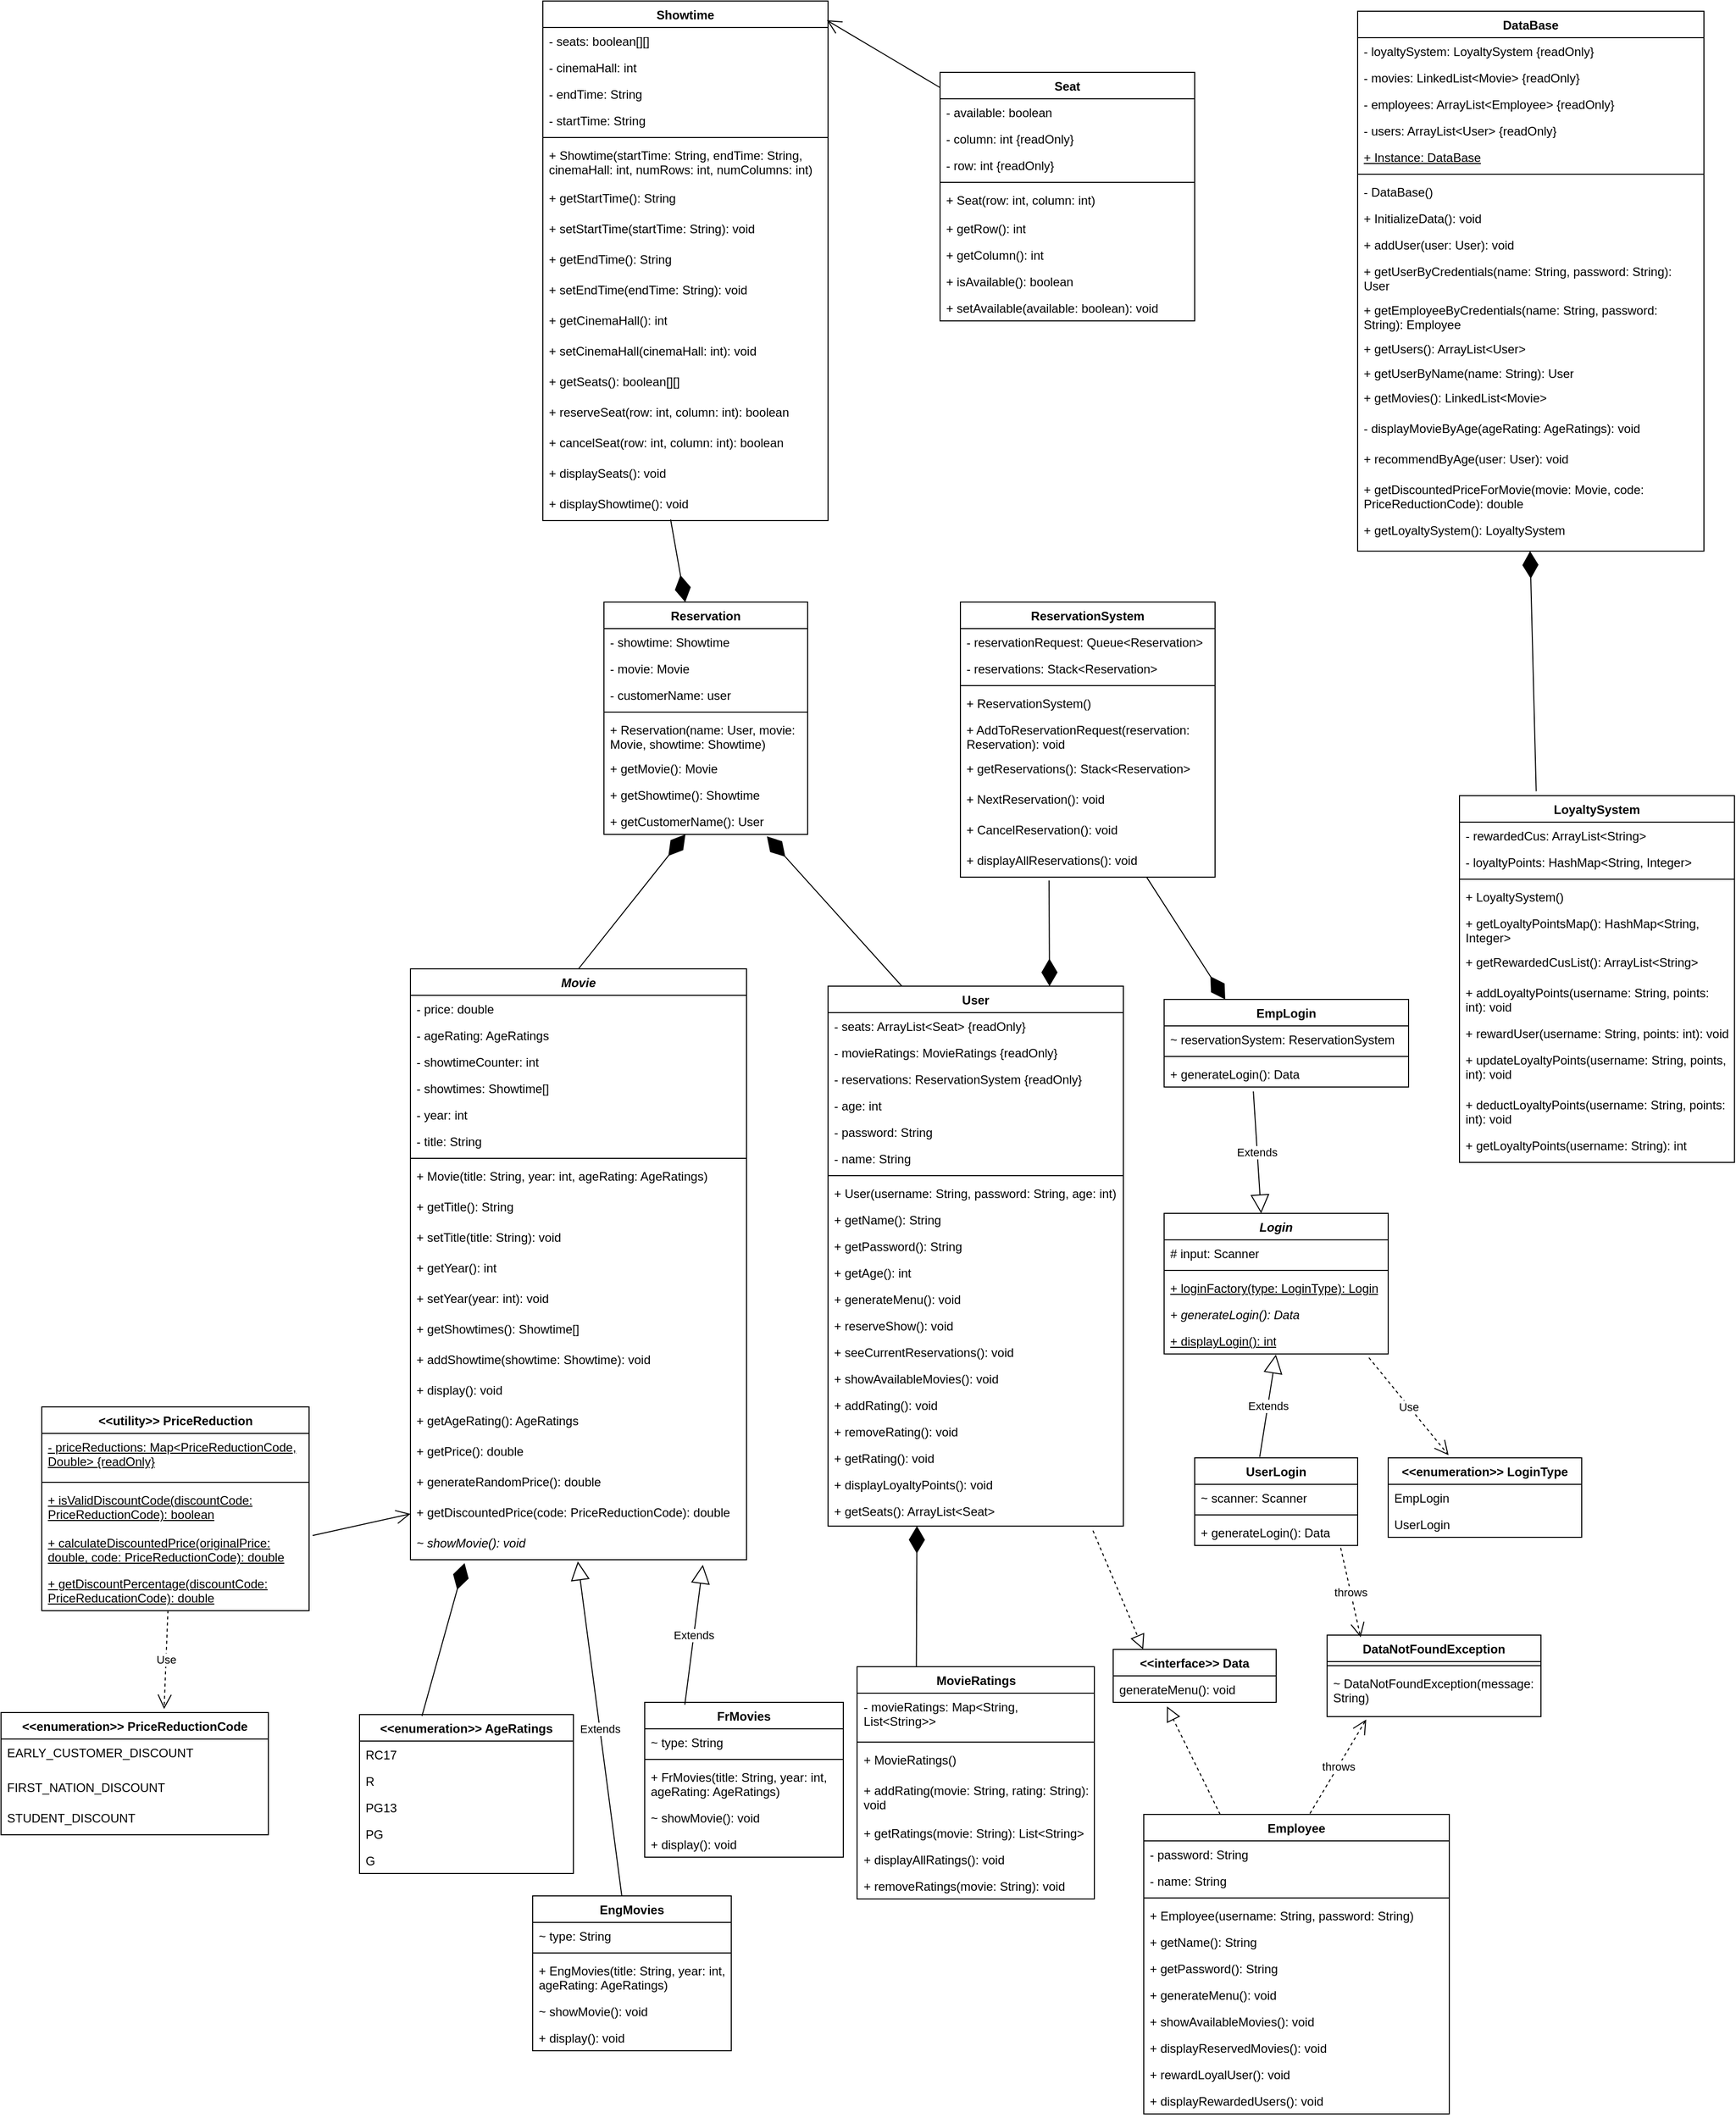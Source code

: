<mxfile version="24.1.0" type="device">
  <diagram name="Page-1" id="RbavK-9f4H6uysC0aYpM">
    <mxGraphModel dx="1528" dy="721" grid="1" gridSize="10" guides="1" tooltips="1" connect="1" arrows="1" fold="1" page="1" pageScale="1" pageWidth="827" pageHeight="1169" math="0" shadow="0">
      <root>
        <mxCell id="0" />
        <mxCell id="1" parent="0" />
        <mxCell id="jfGEYEcMq58FeBAcm1Gh-1" value="Showtime" style="swimlane;fontStyle=1;align=center;verticalAlign=top;childLayout=stackLayout;horizontal=1;startSize=26;horizontalStack=0;resizeParent=1;resizeParentMax=0;resizeLast=0;collapsible=1;marginBottom=0;whiteSpace=wrap;html=1;" parent="1" vertex="1">
          <mxGeometry x="230" y="20" width="280" height="510" as="geometry" />
        </mxCell>
        <mxCell id="jfGEYEcMq58FeBAcm1Gh-9" value="- seats: boolean[][]" style="text;strokeColor=none;fillColor=none;align=left;verticalAlign=top;spacingLeft=4;spacingRight=4;overflow=hidden;rotatable=0;points=[[0,0.5],[1,0.5]];portConstraint=eastwest;whiteSpace=wrap;html=1;" parent="jfGEYEcMq58FeBAcm1Gh-1" vertex="1">
          <mxGeometry y="26" width="280" height="26" as="geometry" />
        </mxCell>
        <mxCell id="jfGEYEcMq58FeBAcm1Gh-10" value="- cinemaHall: int" style="text;strokeColor=none;fillColor=none;align=left;verticalAlign=top;spacingLeft=4;spacingRight=4;overflow=hidden;rotatable=0;points=[[0,0.5],[1,0.5]];portConstraint=eastwest;whiteSpace=wrap;html=1;" parent="jfGEYEcMq58FeBAcm1Gh-1" vertex="1">
          <mxGeometry y="52" width="280" height="26" as="geometry" />
        </mxCell>
        <mxCell id="jfGEYEcMq58FeBAcm1Gh-11" value="- endTime: String" style="text;strokeColor=none;fillColor=none;align=left;verticalAlign=top;spacingLeft=4;spacingRight=4;overflow=hidden;rotatable=0;points=[[0,0.5],[1,0.5]];portConstraint=eastwest;whiteSpace=wrap;html=1;" parent="jfGEYEcMq58FeBAcm1Gh-1" vertex="1">
          <mxGeometry y="78" width="280" height="26" as="geometry" />
        </mxCell>
        <mxCell id="jfGEYEcMq58FeBAcm1Gh-2" value="- startTime: String" style="text;strokeColor=none;fillColor=none;align=left;verticalAlign=top;spacingLeft=4;spacingRight=4;overflow=hidden;rotatable=0;points=[[0,0.5],[1,0.5]];portConstraint=eastwest;whiteSpace=wrap;html=1;" parent="jfGEYEcMq58FeBAcm1Gh-1" vertex="1">
          <mxGeometry y="104" width="280" height="26" as="geometry" />
        </mxCell>
        <mxCell id="jfGEYEcMq58FeBAcm1Gh-3" value="" style="line;strokeWidth=1;fillColor=none;align=left;verticalAlign=middle;spacingTop=-1;spacingLeft=3;spacingRight=3;rotatable=0;labelPosition=right;points=[];portConstraint=eastwest;strokeColor=inherit;" parent="jfGEYEcMq58FeBAcm1Gh-1" vertex="1">
          <mxGeometry y="130" width="280" height="8" as="geometry" />
        </mxCell>
        <mxCell id="jfGEYEcMq58FeBAcm1Gh-12" value="+ Showtime(startTime: String, endTime: String, cinemaHall: int, numRows: int, numColumns: int)" style="text;strokeColor=none;fillColor=none;align=left;verticalAlign=top;spacingLeft=4;spacingRight=4;overflow=hidden;rotatable=0;points=[[0,0.5],[1,0.5]];portConstraint=eastwest;whiteSpace=wrap;html=1;" parent="jfGEYEcMq58FeBAcm1Gh-1" vertex="1">
          <mxGeometry y="138" width="280" height="42" as="geometry" />
        </mxCell>
        <mxCell id="jfGEYEcMq58FeBAcm1Gh-13" value="+ getStartTime(): String" style="text;strokeColor=none;fillColor=none;align=left;verticalAlign=top;spacingLeft=4;spacingRight=4;overflow=hidden;rotatable=0;points=[[0,0.5],[1,0.5]];portConstraint=eastwest;whiteSpace=wrap;html=1;" parent="jfGEYEcMq58FeBAcm1Gh-1" vertex="1">
          <mxGeometry y="180" width="280" height="30" as="geometry" />
        </mxCell>
        <mxCell id="jfGEYEcMq58FeBAcm1Gh-14" value="+ setStartTime(startTime: String): void" style="text;strokeColor=none;fillColor=none;align=left;verticalAlign=top;spacingLeft=4;spacingRight=4;overflow=hidden;rotatable=0;points=[[0,0.5],[1,0.5]];portConstraint=eastwest;whiteSpace=wrap;html=1;" parent="jfGEYEcMq58FeBAcm1Gh-1" vertex="1">
          <mxGeometry y="210" width="280" height="30" as="geometry" />
        </mxCell>
        <mxCell id="jfGEYEcMq58FeBAcm1Gh-15" value="+ getEndTime(): String" style="text;strokeColor=none;fillColor=none;align=left;verticalAlign=top;spacingLeft=4;spacingRight=4;overflow=hidden;rotatable=0;points=[[0,0.5],[1,0.5]];portConstraint=eastwest;whiteSpace=wrap;html=1;" parent="jfGEYEcMq58FeBAcm1Gh-1" vertex="1">
          <mxGeometry y="240" width="280" height="30" as="geometry" />
        </mxCell>
        <mxCell id="jfGEYEcMq58FeBAcm1Gh-4" value="+ setEndTime(endTime: String): void" style="text;strokeColor=none;fillColor=none;align=left;verticalAlign=top;spacingLeft=4;spacingRight=4;overflow=hidden;rotatable=0;points=[[0,0.5],[1,0.5]];portConstraint=eastwest;whiteSpace=wrap;html=1;" parent="jfGEYEcMq58FeBAcm1Gh-1" vertex="1">
          <mxGeometry y="270" width="280" height="30" as="geometry" />
        </mxCell>
        <mxCell id="jfGEYEcMq58FeBAcm1Gh-16" value="+ getCinemaHall(): int" style="text;strokeColor=none;fillColor=none;align=left;verticalAlign=top;spacingLeft=4;spacingRight=4;overflow=hidden;rotatable=0;points=[[0,0.5],[1,0.5]];portConstraint=eastwest;whiteSpace=wrap;html=1;" parent="jfGEYEcMq58FeBAcm1Gh-1" vertex="1">
          <mxGeometry y="300" width="280" height="30" as="geometry" />
        </mxCell>
        <mxCell id="jfGEYEcMq58FeBAcm1Gh-17" value="+ setCinemaHall(cinemaHall: int): void" style="text;strokeColor=none;fillColor=none;align=left;verticalAlign=top;spacingLeft=4;spacingRight=4;overflow=hidden;rotatable=0;points=[[0,0.5],[1,0.5]];portConstraint=eastwest;whiteSpace=wrap;html=1;" parent="jfGEYEcMq58FeBAcm1Gh-1" vertex="1">
          <mxGeometry y="330" width="280" height="30" as="geometry" />
        </mxCell>
        <mxCell id="jfGEYEcMq58FeBAcm1Gh-18" value="+ getSeats(): boolean[][]" style="text;strokeColor=none;fillColor=none;align=left;verticalAlign=top;spacingLeft=4;spacingRight=4;overflow=hidden;rotatable=0;points=[[0,0.5],[1,0.5]];portConstraint=eastwest;whiteSpace=wrap;html=1;" parent="jfGEYEcMq58FeBAcm1Gh-1" vertex="1">
          <mxGeometry y="360" width="280" height="30" as="geometry" />
        </mxCell>
        <mxCell id="jfGEYEcMq58FeBAcm1Gh-19" value="+ reserveSeat(row: int, column: int): boolean" style="text;strokeColor=none;fillColor=none;align=left;verticalAlign=top;spacingLeft=4;spacingRight=4;overflow=hidden;rotatable=0;points=[[0,0.5],[1,0.5]];portConstraint=eastwest;whiteSpace=wrap;html=1;" parent="jfGEYEcMq58FeBAcm1Gh-1" vertex="1">
          <mxGeometry y="390" width="280" height="30" as="geometry" />
        </mxCell>
        <mxCell id="R5ah6BI7FssXyAGE3SfG-1" value="+ cancelSeat(row: int, column: int): boolean" style="text;strokeColor=none;fillColor=none;align=left;verticalAlign=top;spacingLeft=4;spacingRight=4;overflow=hidden;rotatable=0;points=[[0,0.5],[1,0.5]];portConstraint=eastwest;whiteSpace=wrap;html=1;" parent="jfGEYEcMq58FeBAcm1Gh-1" vertex="1">
          <mxGeometry y="420" width="280" height="30" as="geometry" />
        </mxCell>
        <mxCell id="jfGEYEcMq58FeBAcm1Gh-20" value="+ displaySeats(): void" style="text;strokeColor=none;fillColor=none;align=left;verticalAlign=top;spacingLeft=4;spacingRight=4;overflow=hidden;rotatable=0;points=[[0,0.5],[1,0.5]];portConstraint=eastwest;whiteSpace=wrap;html=1;" parent="jfGEYEcMq58FeBAcm1Gh-1" vertex="1">
          <mxGeometry y="450" width="280" height="30" as="geometry" />
        </mxCell>
        <mxCell id="jfGEYEcMq58FeBAcm1Gh-21" value="+ displayShowtime(): void" style="text;strokeColor=none;fillColor=none;align=left;verticalAlign=top;spacingLeft=4;spacingRight=4;overflow=hidden;rotatable=0;points=[[0,0.5],[1,0.5]];portConstraint=eastwest;whiteSpace=wrap;html=1;" parent="jfGEYEcMq58FeBAcm1Gh-1" vertex="1">
          <mxGeometry y="480" width="280" height="30" as="geometry" />
        </mxCell>
        <mxCell id="jfGEYEcMq58FeBAcm1Gh-5" value="EmpLogin" style="swimlane;fontStyle=1;align=center;verticalAlign=top;childLayout=stackLayout;horizontal=1;startSize=26;horizontalStack=0;resizeParent=1;resizeParentMax=0;resizeLast=0;collapsible=1;marginBottom=0;whiteSpace=wrap;html=1;" parent="1" vertex="1">
          <mxGeometry x="840" y="1000" width="240" height="86" as="geometry" />
        </mxCell>
        <mxCell id="jfGEYEcMq58FeBAcm1Gh-6" value="~ reservationSystem: ReservationSystem" style="text;strokeColor=none;fillColor=none;align=left;verticalAlign=top;spacingLeft=4;spacingRight=4;overflow=hidden;rotatable=0;points=[[0,0.5],[1,0.5]];portConstraint=eastwest;whiteSpace=wrap;html=1;" parent="jfGEYEcMq58FeBAcm1Gh-5" vertex="1">
          <mxGeometry y="26" width="240" height="26" as="geometry" />
        </mxCell>
        <mxCell id="jfGEYEcMq58FeBAcm1Gh-7" value="" style="line;strokeWidth=1;fillColor=none;align=left;verticalAlign=middle;spacingTop=-1;spacingLeft=3;spacingRight=3;rotatable=0;labelPosition=right;points=[];portConstraint=eastwest;strokeColor=inherit;" parent="jfGEYEcMq58FeBAcm1Gh-5" vertex="1">
          <mxGeometry y="52" width="240" height="8" as="geometry" />
        </mxCell>
        <mxCell id="jfGEYEcMq58FeBAcm1Gh-8" value="+ generateLogin(): Data" style="text;strokeColor=none;fillColor=none;align=left;verticalAlign=top;spacingLeft=4;spacingRight=4;overflow=hidden;rotatable=0;points=[[0,0.5],[1,0.5]];portConstraint=eastwest;whiteSpace=wrap;html=1;" parent="jfGEYEcMq58FeBAcm1Gh-5" vertex="1">
          <mxGeometry y="60" width="240" height="26" as="geometry" />
        </mxCell>
        <mxCell id="jfGEYEcMq58FeBAcm1Gh-22" value="DataBase" style="swimlane;fontStyle=1;align=center;verticalAlign=top;childLayout=stackLayout;horizontal=1;startSize=26;horizontalStack=0;resizeParent=1;resizeParentMax=0;resizeLast=0;collapsible=1;marginBottom=0;whiteSpace=wrap;html=1;" parent="1" vertex="1">
          <mxGeometry x="1030" y="30" width="340" height="530" as="geometry" />
        </mxCell>
        <mxCell id="jfGEYEcMq58FeBAcm1Gh-23" value="- loyaltySystem: LoyaltySystem {readOnly}" style="text;strokeColor=none;fillColor=none;align=left;verticalAlign=top;spacingLeft=4;spacingRight=4;overflow=hidden;rotatable=0;points=[[0,0.5],[1,0.5]];portConstraint=eastwest;whiteSpace=wrap;html=1;" parent="jfGEYEcMq58FeBAcm1Gh-22" vertex="1">
          <mxGeometry y="26" width="340" height="26" as="geometry" />
        </mxCell>
        <mxCell id="jfGEYEcMq58FeBAcm1Gh-26" value="- movies: LinkedList&amp;lt;Movie&amp;gt; {readOnly}" style="text;strokeColor=none;fillColor=none;align=left;verticalAlign=top;spacingLeft=4;spacingRight=4;overflow=hidden;rotatable=0;points=[[0,0.5],[1,0.5]];portConstraint=eastwest;whiteSpace=wrap;html=1;" parent="jfGEYEcMq58FeBAcm1Gh-22" vertex="1">
          <mxGeometry y="52" width="340" height="26" as="geometry" />
        </mxCell>
        <mxCell id="jfGEYEcMq58FeBAcm1Gh-27" value="- employees: ArrayList&amp;lt;Employee&amp;gt; {readOnly}" style="text;strokeColor=none;fillColor=none;align=left;verticalAlign=top;spacingLeft=4;spacingRight=4;overflow=hidden;rotatable=0;points=[[0,0.5],[1,0.5]];portConstraint=eastwest;whiteSpace=wrap;html=1;" parent="jfGEYEcMq58FeBAcm1Gh-22" vertex="1">
          <mxGeometry y="78" width="340" height="26" as="geometry" />
        </mxCell>
        <mxCell id="jfGEYEcMq58FeBAcm1Gh-28" value="- users: ArrayList&amp;lt;User&amp;gt; {readOnly}" style="text;strokeColor=none;fillColor=none;align=left;verticalAlign=top;spacingLeft=4;spacingRight=4;overflow=hidden;rotatable=0;points=[[0,0.5],[1,0.5]];portConstraint=eastwest;whiteSpace=wrap;html=1;" parent="jfGEYEcMq58FeBAcm1Gh-22" vertex="1">
          <mxGeometry y="104" width="340" height="26" as="geometry" />
        </mxCell>
        <mxCell id="jfGEYEcMq58FeBAcm1Gh-29" value="&lt;u&gt;+ Instance: DataBase&lt;/u&gt;" style="text;strokeColor=none;fillColor=none;align=left;verticalAlign=top;spacingLeft=4;spacingRight=4;overflow=hidden;rotatable=0;points=[[0,0.5],[1,0.5]];portConstraint=eastwest;whiteSpace=wrap;html=1;" parent="jfGEYEcMq58FeBAcm1Gh-22" vertex="1">
          <mxGeometry y="130" width="340" height="26" as="geometry" />
        </mxCell>
        <mxCell id="jfGEYEcMq58FeBAcm1Gh-24" value="" style="line;strokeWidth=1;fillColor=none;align=left;verticalAlign=middle;spacingTop=-1;spacingLeft=3;spacingRight=3;rotatable=0;labelPosition=right;points=[];portConstraint=eastwest;strokeColor=inherit;" parent="jfGEYEcMq58FeBAcm1Gh-22" vertex="1">
          <mxGeometry y="156" width="340" height="8" as="geometry" />
        </mxCell>
        <mxCell id="jfGEYEcMq58FeBAcm1Gh-25" value="- DataBase()" style="text;strokeColor=none;fillColor=none;align=left;verticalAlign=top;spacingLeft=4;spacingRight=4;overflow=hidden;rotatable=0;points=[[0,0.5],[1,0.5]];portConstraint=eastwest;whiteSpace=wrap;html=1;" parent="jfGEYEcMq58FeBAcm1Gh-22" vertex="1">
          <mxGeometry y="164" width="340" height="26" as="geometry" />
        </mxCell>
        <mxCell id="jfGEYEcMq58FeBAcm1Gh-30" value="+ InitializeData(): void" style="text;strokeColor=none;fillColor=none;align=left;verticalAlign=top;spacingLeft=4;spacingRight=4;overflow=hidden;rotatable=0;points=[[0,0.5],[1,0.5]];portConstraint=eastwest;whiteSpace=wrap;html=1;" parent="jfGEYEcMq58FeBAcm1Gh-22" vertex="1">
          <mxGeometry y="190" width="340" height="26" as="geometry" />
        </mxCell>
        <mxCell id="jfGEYEcMq58FeBAcm1Gh-31" value="+ addUser(user: User): void" style="text;strokeColor=none;fillColor=none;align=left;verticalAlign=top;spacingLeft=4;spacingRight=4;overflow=hidden;rotatable=0;points=[[0,0.5],[1,0.5]];portConstraint=eastwest;whiteSpace=wrap;html=1;" parent="jfGEYEcMq58FeBAcm1Gh-22" vertex="1">
          <mxGeometry y="216" width="340" height="26" as="geometry" />
        </mxCell>
        <mxCell id="jfGEYEcMq58FeBAcm1Gh-32" value="+ getUserByCredentials(name: String, password: String): User" style="text;strokeColor=none;fillColor=none;align=left;verticalAlign=top;spacingLeft=4;spacingRight=4;overflow=hidden;rotatable=0;points=[[0,0.5],[1,0.5]];portConstraint=eastwest;whiteSpace=wrap;html=1;" parent="jfGEYEcMq58FeBAcm1Gh-22" vertex="1">
          <mxGeometry y="242" width="340" height="38" as="geometry" />
        </mxCell>
        <mxCell id="jfGEYEcMq58FeBAcm1Gh-33" value="+ getEmployeeByCredentials(name: String, password: String): Employee" style="text;strokeColor=none;fillColor=none;align=left;verticalAlign=top;spacingLeft=4;spacingRight=4;overflow=hidden;rotatable=0;points=[[0,0.5],[1,0.5]];portConstraint=eastwest;whiteSpace=wrap;html=1;" parent="jfGEYEcMq58FeBAcm1Gh-22" vertex="1">
          <mxGeometry y="280" width="340" height="38" as="geometry" />
        </mxCell>
        <mxCell id="jfGEYEcMq58FeBAcm1Gh-35" value="+ getUsers(): ArrayList&amp;lt;User&amp;gt;" style="text;strokeColor=none;fillColor=none;align=left;verticalAlign=top;spacingLeft=4;spacingRight=4;overflow=hidden;rotatable=0;points=[[0,0.5],[1,0.5]];portConstraint=eastwest;whiteSpace=wrap;html=1;" parent="jfGEYEcMq58FeBAcm1Gh-22" vertex="1">
          <mxGeometry y="318" width="340" height="24" as="geometry" />
        </mxCell>
        <mxCell id="1CCFejrwIY_-ss85cJvQ-36" value="+ getUserByName(name: String): User" style="text;strokeColor=none;fillColor=none;align=left;verticalAlign=top;spacingLeft=4;spacingRight=4;overflow=hidden;rotatable=0;points=[[0,0.5],[1,0.5]];portConstraint=eastwest;whiteSpace=wrap;html=1;" vertex="1" parent="jfGEYEcMq58FeBAcm1Gh-22">
          <mxGeometry y="342" width="340" height="24" as="geometry" />
        </mxCell>
        <mxCell id="jfGEYEcMq58FeBAcm1Gh-38" value="+ getMovies(): LinkedList&amp;lt;Movie&amp;gt;" style="text;strokeColor=none;fillColor=none;align=left;verticalAlign=top;spacingLeft=4;spacingRight=4;overflow=hidden;rotatable=0;points=[[0,0.5],[1,0.5]];portConstraint=eastwest;whiteSpace=wrap;html=1;" parent="jfGEYEcMq58FeBAcm1Gh-22" vertex="1">
          <mxGeometry y="366" width="340" height="30" as="geometry" />
        </mxCell>
        <mxCell id="R5ah6BI7FssXyAGE3SfG-4" value="- displayMovieByAge(ageRating: AgeRatings): void" style="text;strokeColor=none;fillColor=none;align=left;verticalAlign=top;spacingLeft=4;spacingRight=4;overflow=hidden;rotatable=0;points=[[0,0.5],[1,0.5]];portConstraint=eastwest;whiteSpace=wrap;html=1;" parent="jfGEYEcMq58FeBAcm1Gh-22" vertex="1">
          <mxGeometry y="396" width="340" height="30" as="geometry" />
        </mxCell>
        <mxCell id="R5ah6BI7FssXyAGE3SfG-5" value="+ recommendByAge(user: User): void" style="text;strokeColor=none;fillColor=none;align=left;verticalAlign=top;spacingLeft=4;spacingRight=4;overflow=hidden;rotatable=0;points=[[0,0.5],[1,0.5]];portConstraint=eastwest;whiteSpace=wrap;html=1;" parent="jfGEYEcMq58FeBAcm1Gh-22" vertex="1">
          <mxGeometry y="426" width="340" height="30" as="geometry" />
        </mxCell>
        <mxCell id="R5ah6BI7FssXyAGE3SfG-6" value="+ getDiscountedPriceForMovie(movie: Movie, code: PriceReductionCode): double" style="text;strokeColor=none;fillColor=none;align=left;verticalAlign=top;spacingLeft=4;spacingRight=4;overflow=hidden;rotatable=0;points=[[0,0.5],[1,0.5]];portConstraint=eastwest;whiteSpace=wrap;html=1;" parent="jfGEYEcMq58FeBAcm1Gh-22" vertex="1">
          <mxGeometry y="456" width="340" height="40" as="geometry" />
        </mxCell>
        <mxCell id="jfGEYEcMq58FeBAcm1Gh-36" value="+ getLoyaltySystem(): LoyaltySystem" style="text;strokeColor=none;fillColor=none;align=left;verticalAlign=top;spacingLeft=4;spacingRight=4;overflow=hidden;rotatable=0;points=[[0,0.5],[1,0.5]];portConstraint=eastwest;whiteSpace=wrap;html=1;" parent="jfGEYEcMq58FeBAcm1Gh-22" vertex="1">
          <mxGeometry y="496" width="340" height="34" as="geometry" />
        </mxCell>
        <mxCell id="jfGEYEcMq58FeBAcm1Gh-39" value="ReservationSystem" style="swimlane;fontStyle=1;align=center;verticalAlign=top;childLayout=stackLayout;horizontal=1;startSize=26;horizontalStack=0;resizeParent=1;resizeParentMax=0;resizeLast=0;collapsible=1;marginBottom=0;whiteSpace=wrap;html=1;" parent="1" vertex="1">
          <mxGeometry x="640" y="610" width="250" height="270" as="geometry" />
        </mxCell>
        <mxCell id="jfGEYEcMq58FeBAcm1Gh-40" value="- reservationRequest: Queue&amp;lt;Reservation&amp;gt;" style="text;strokeColor=none;fillColor=none;align=left;verticalAlign=top;spacingLeft=4;spacingRight=4;overflow=hidden;rotatable=0;points=[[0,0.5],[1,0.5]];portConstraint=eastwest;whiteSpace=wrap;html=1;" parent="jfGEYEcMq58FeBAcm1Gh-39" vertex="1">
          <mxGeometry y="26" width="250" height="26" as="geometry" />
        </mxCell>
        <mxCell id="jfGEYEcMq58FeBAcm1Gh-43" value="- reservations: Stack&amp;lt;Reservation&amp;gt;" style="text;strokeColor=none;fillColor=none;align=left;verticalAlign=top;spacingLeft=4;spacingRight=4;overflow=hidden;rotatable=0;points=[[0,0.5],[1,0.5]];portConstraint=eastwest;whiteSpace=wrap;html=1;" parent="jfGEYEcMq58FeBAcm1Gh-39" vertex="1">
          <mxGeometry y="52" width="250" height="26" as="geometry" />
        </mxCell>
        <mxCell id="jfGEYEcMq58FeBAcm1Gh-41" value="" style="line;strokeWidth=1;fillColor=none;align=left;verticalAlign=middle;spacingTop=-1;spacingLeft=3;spacingRight=3;rotatable=0;labelPosition=right;points=[];portConstraint=eastwest;strokeColor=inherit;" parent="jfGEYEcMq58FeBAcm1Gh-39" vertex="1">
          <mxGeometry y="78" width="250" height="8" as="geometry" />
        </mxCell>
        <mxCell id="jfGEYEcMq58FeBAcm1Gh-42" value="+ ReservationSystem()" style="text;strokeColor=none;fillColor=none;align=left;verticalAlign=top;spacingLeft=4;spacingRight=4;overflow=hidden;rotatable=0;points=[[0,0.5],[1,0.5]];portConstraint=eastwest;whiteSpace=wrap;html=1;" parent="jfGEYEcMq58FeBAcm1Gh-39" vertex="1">
          <mxGeometry y="86" width="250" height="26" as="geometry" />
        </mxCell>
        <mxCell id="jfGEYEcMq58FeBAcm1Gh-44" value="+ AddToReservationRequest(reservation: Reservation): void" style="text;strokeColor=none;fillColor=none;align=left;verticalAlign=top;spacingLeft=4;spacingRight=4;overflow=hidden;rotatable=0;points=[[0,0.5],[1,0.5]];portConstraint=eastwest;whiteSpace=wrap;html=1;" parent="jfGEYEcMq58FeBAcm1Gh-39" vertex="1">
          <mxGeometry y="112" width="250" height="38" as="geometry" />
        </mxCell>
        <mxCell id="jfGEYEcMq58FeBAcm1Gh-45" value="+ getReservations(): Stack&amp;lt;Reservation&amp;gt;" style="text;strokeColor=none;fillColor=none;align=left;verticalAlign=top;spacingLeft=4;spacingRight=4;overflow=hidden;rotatable=0;points=[[0,0.5],[1,0.5]];portConstraint=eastwest;whiteSpace=wrap;html=1;" parent="jfGEYEcMq58FeBAcm1Gh-39" vertex="1">
          <mxGeometry y="150" width="250" height="30" as="geometry" />
        </mxCell>
        <mxCell id="jfGEYEcMq58FeBAcm1Gh-46" value="+ NextReservation(): void" style="text;strokeColor=none;fillColor=none;align=left;verticalAlign=top;spacingLeft=4;spacingRight=4;overflow=hidden;rotatable=0;points=[[0,0.5],[1,0.5]];portConstraint=eastwest;whiteSpace=wrap;html=1;" parent="jfGEYEcMq58FeBAcm1Gh-39" vertex="1">
          <mxGeometry y="180" width="250" height="30" as="geometry" />
        </mxCell>
        <mxCell id="jfGEYEcMq58FeBAcm1Gh-47" value="+ CancelReservation(): void" style="text;strokeColor=none;fillColor=none;align=left;verticalAlign=top;spacingLeft=4;spacingRight=4;overflow=hidden;rotatable=0;points=[[0,0.5],[1,0.5]];portConstraint=eastwest;whiteSpace=wrap;html=1;" parent="jfGEYEcMq58FeBAcm1Gh-39" vertex="1">
          <mxGeometry y="210" width="250" height="30" as="geometry" />
        </mxCell>
        <mxCell id="jfGEYEcMq58FeBAcm1Gh-48" value="+ displayAllReservations(): void" style="text;strokeColor=none;fillColor=none;align=left;verticalAlign=top;spacingLeft=4;spacingRight=4;overflow=hidden;rotatable=0;points=[[0,0.5],[1,0.5]];portConstraint=eastwest;whiteSpace=wrap;html=1;" parent="jfGEYEcMq58FeBAcm1Gh-39" vertex="1">
          <mxGeometry y="240" width="250" height="30" as="geometry" />
        </mxCell>
        <mxCell id="jfGEYEcMq58FeBAcm1Gh-49" value="&lt;i&gt;Login&lt;/i&gt;" style="swimlane;fontStyle=1;align=center;verticalAlign=top;childLayout=stackLayout;horizontal=1;startSize=26;horizontalStack=0;resizeParent=1;resizeParentMax=0;resizeLast=0;collapsible=1;marginBottom=0;whiteSpace=wrap;html=1;" parent="1" vertex="1">
          <mxGeometry x="840" y="1210" width="220" height="138" as="geometry" />
        </mxCell>
        <mxCell id="jfGEYEcMq58FeBAcm1Gh-50" value="# input: Scanner" style="text;strokeColor=none;fillColor=none;align=left;verticalAlign=top;spacingLeft=4;spacingRight=4;overflow=hidden;rotatable=0;points=[[0,0.5],[1,0.5]];portConstraint=eastwest;whiteSpace=wrap;html=1;" parent="jfGEYEcMq58FeBAcm1Gh-49" vertex="1">
          <mxGeometry y="26" width="220" height="26" as="geometry" />
        </mxCell>
        <mxCell id="jfGEYEcMq58FeBAcm1Gh-51" value="" style="line;strokeWidth=1;fillColor=none;align=left;verticalAlign=middle;spacingTop=-1;spacingLeft=3;spacingRight=3;rotatable=0;labelPosition=right;points=[];portConstraint=eastwest;strokeColor=inherit;" parent="jfGEYEcMq58FeBAcm1Gh-49" vertex="1">
          <mxGeometry y="52" width="220" height="8" as="geometry" />
        </mxCell>
        <mxCell id="jfGEYEcMq58FeBAcm1Gh-52" value="&lt;u&gt;+ loginFactory(type: LoginType): Login&lt;/u&gt;" style="text;strokeColor=none;fillColor=none;align=left;verticalAlign=top;spacingLeft=4;spacingRight=4;overflow=hidden;rotatable=0;points=[[0,0.5],[1,0.5]];portConstraint=eastwest;whiteSpace=wrap;html=1;" parent="jfGEYEcMq58FeBAcm1Gh-49" vertex="1">
          <mxGeometry y="60" width="220" height="26" as="geometry" />
        </mxCell>
        <mxCell id="jfGEYEcMq58FeBAcm1Gh-54" value="&lt;i&gt;+ generateLogin(): Data&lt;/i&gt;" style="text;strokeColor=none;fillColor=none;align=left;verticalAlign=top;spacingLeft=4;spacingRight=4;overflow=hidden;rotatable=0;points=[[0,0.5],[1,0.5]];portConstraint=eastwest;whiteSpace=wrap;html=1;" parent="jfGEYEcMq58FeBAcm1Gh-49" vertex="1">
          <mxGeometry y="86" width="220" height="26" as="geometry" />
        </mxCell>
        <mxCell id="jfGEYEcMq58FeBAcm1Gh-53" value="&lt;u&gt;+ displayLogin(): int&lt;/u&gt;" style="text;strokeColor=none;fillColor=none;align=left;verticalAlign=top;spacingLeft=4;spacingRight=4;overflow=hidden;rotatable=0;points=[[0,0.5],[1,0.5]];portConstraint=eastwest;whiteSpace=wrap;html=1;" parent="jfGEYEcMq58FeBAcm1Gh-49" vertex="1">
          <mxGeometry y="112" width="220" height="26" as="geometry" />
        </mxCell>
        <mxCell id="jfGEYEcMq58FeBAcm1Gh-60" value="&amp;lt;&amp;lt;enumeration&amp;gt;&amp;gt; LoginType" style="swimlane;fontStyle=1;align=center;verticalAlign=top;childLayout=stackLayout;horizontal=1;startSize=26;horizontalStack=0;resizeParent=1;resizeParentMax=0;resizeLast=0;collapsible=1;marginBottom=0;whiteSpace=wrap;html=1;" parent="1" vertex="1">
          <mxGeometry x="1060" y="1450" width="190" height="78" as="geometry" />
        </mxCell>
        <mxCell id="jfGEYEcMq58FeBAcm1Gh-64" value="EmpLogin" style="text;strokeColor=none;fillColor=none;align=left;verticalAlign=top;spacingLeft=4;spacingRight=4;overflow=hidden;rotatable=0;points=[[0,0.5],[1,0.5]];portConstraint=eastwest;whiteSpace=wrap;html=1;" parent="jfGEYEcMq58FeBAcm1Gh-60" vertex="1">
          <mxGeometry y="26" width="190" height="26" as="geometry" />
        </mxCell>
        <mxCell id="jfGEYEcMq58FeBAcm1Gh-61" value="UserLogin" style="text;strokeColor=none;fillColor=none;align=left;verticalAlign=top;spacingLeft=4;spacingRight=4;overflow=hidden;rotatable=0;points=[[0,0.5],[1,0.5]];portConstraint=eastwest;whiteSpace=wrap;html=1;" parent="jfGEYEcMq58FeBAcm1Gh-60" vertex="1">
          <mxGeometry y="52" width="190" height="26" as="geometry" />
        </mxCell>
        <mxCell id="jfGEYEcMq58FeBAcm1Gh-65" value="Seat" style="swimlane;fontStyle=1;align=center;verticalAlign=top;childLayout=stackLayout;horizontal=1;startSize=26;horizontalStack=0;resizeParent=1;resizeParentMax=0;resizeLast=0;collapsible=1;marginBottom=0;whiteSpace=wrap;html=1;" parent="1" vertex="1">
          <mxGeometry x="620" y="90" width="250" height="244" as="geometry" />
        </mxCell>
        <mxCell id="jfGEYEcMq58FeBAcm1Gh-66" value="- available: boolean" style="text;strokeColor=none;fillColor=none;align=left;verticalAlign=top;spacingLeft=4;spacingRight=4;overflow=hidden;rotatable=0;points=[[0,0.5],[1,0.5]];portConstraint=eastwest;whiteSpace=wrap;html=1;" parent="jfGEYEcMq58FeBAcm1Gh-65" vertex="1">
          <mxGeometry y="26" width="250" height="26" as="geometry" />
        </mxCell>
        <mxCell id="jfGEYEcMq58FeBAcm1Gh-69" value="- column: int {readOnly}" style="text;strokeColor=none;fillColor=none;align=left;verticalAlign=top;spacingLeft=4;spacingRight=4;overflow=hidden;rotatable=0;points=[[0,0.5],[1,0.5]];portConstraint=eastwest;whiteSpace=wrap;html=1;" parent="jfGEYEcMq58FeBAcm1Gh-65" vertex="1">
          <mxGeometry y="52" width="250" height="26" as="geometry" />
        </mxCell>
        <mxCell id="jfGEYEcMq58FeBAcm1Gh-70" value="- row: int {readOnly}" style="text;strokeColor=none;fillColor=none;align=left;verticalAlign=top;spacingLeft=4;spacingRight=4;overflow=hidden;rotatable=0;points=[[0,0.5],[1,0.5]];portConstraint=eastwest;whiteSpace=wrap;html=1;" parent="jfGEYEcMq58FeBAcm1Gh-65" vertex="1">
          <mxGeometry y="78" width="250" height="26" as="geometry" />
        </mxCell>
        <mxCell id="jfGEYEcMq58FeBAcm1Gh-67" value="" style="line;strokeWidth=1;fillColor=none;align=left;verticalAlign=middle;spacingTop=-1;spacingLeft=3;spacingRight=3;rotatable=0;labelPosition=right;points=[];portConstraint=eastwest;strokeColor=inherit;" parent="jfGEYEcMq58FeBAcm1Gh-65" vertex="1">
          <mxGeometry y="104" width="250" height="8" as="geometry" />
        </mxCell>
        <mxCell id="jfGEYEcMq58FeBAcm1Gh-77" value="+ Seat(row: int, column: int)" style="text;strokeColor=none;fillColor=none;align=left;verticalAlign=top;spacingLeft=4;spacingRight=4;overflow=hidden;rotatable=0;points=[[0,0.5],[1,0.5]];portConstraint=eastwest;whiteSpace=wrap;html=1;" parent="jfGEYEcMq58FeBAcm1Gh-65" vertex="1">
          <mxGeometry y="112" width="250" height="28" as="geometry" />
        </mxCell>
        <mxCell id="jfGEYEcMq58FeBAcm1Gh-75" value="+ getRow(): int" style="text;strokeColor=none;fillColor=none;align=left;verticalAlign=top;spacingLeft=4;spacingRight=4;overflow=hidden;rotatable=0;points=[[0,0.5],[1,0.5]];portConstraint=eastwest;whiteSpace=wrap;html=1;" parent="jfGEYEcMq58FeBAcm1Gh-65" vertex="1">
          <mxGeometry y="140" width="250" height="26" as="geometry" />
        </mxCell>
        <mxCell id="jfGEYEcMq58FeBAcm1Gh-74" value="+ getColumn(): int" style="text;strokeColor=none;fillColor=none;align=left;verticalAlign=top;spacingLeft=4;spacingRight=4;overflow=hidden;rotatable=0;points=[[0,0.5],[1,0.5]];portConstraint=eastwest;whiteSpace=wrap;html=1;" parent="jfGEYEcMq58FeBAcm1Gh-65" vertex="1">
          <mxGeometry y="166" width="250" height="26" as="geometry" />
        </mxCell>
        <mxCell id="jfGEYEcMq58FeBAcm1Gh-73" value="+ isAvailable(): boolean" style="text;strokeColor=none;fillColor=none;align=left;verticalAlign=top;spacingLeft=4;spacingRight=4;overflow=hidden;rotatable=0;points=[[0,0.5],[1,0.5]];portConstraint=eastwest;whiteSpace=wrap;html=1;" parent="jfGEYEcMq58FeBAcm1Gh-65" vertex="1">
          <mxGeometry y="192" width="250" height="26" as="geometry" />
        </mxCell>
        <mxCell id="jfGEYEcMq58FeBAcm1Gh-68" value="+ setAvailable(available: boolean): void" style="text;strokeColor=none;fillColor=none;align=left;verticalAlign=top;spacingLeft=4;spacingRight=4;overflow=hidden;rotatable=0;points=[[0,0.5],[1,0.5]];portConstraint=eastwest;whiteSpace=wrap;html=1;" parent="jfGEYEcMq58FeBAcm1Gh-65" vertex="1">
          <mxGeometry y="218" width="250" height="26" as="geometry" />
        </mxCell>
        <mxCell id="jfGEYEcMq58FeBAcm1Gh-79" value="MovieRatings" style="swimlane;fontStyle=1;align=center;verticalAlign=top;childLayout=stackLayout;horizontal=1;startSize=26;horizontalStack=0;resizeParent=1;resizeParentMax=0;resizeLast=0;collapsible=1;marginBottom=0;whiteSpace=wrap;html=1;" parent="1" vertex="1">
          <mxGeometry x="538.5" y="1655" width="233" height="228" as="geometry" />
        </mxCell>
        <mxCell id="jfGEYEcMq58FeBAcm1Gh-80" value="- movieRatings: Map&amp;lt;String, List&amp;lt;String&amp;gt;&amp;gt;" style="text;strokeColor=none;fillColor=none;align=left;verticalAlign=top;spacingLeft=4;spacingRight=4;overflow=hidden;rotatable=0;points=[[0,0.5],[1,0.5]];portConstraint=eastwest;whiteSpace=wrap;html=1;" parent="jfGEYEcMq58FeBAcm1Gh-79" vertex="1">
          <mxGeometry y="26" width="233" height="44" as="geometry" />
        </mxCell>
        <mxCell id="jfGEYEcMq58FeBAcm1Gh-81" value="" style="line;strokeWidth=1;fillColor=none;align=left;verticalAlign=middle;spacingTop=-1;spacingLeft=3;spacingRight=3;rotatable=0;labelPosition=right;points=[];portConstraint=eastwest;strokeColor=inherit;" parent="jfGEYEcMq58FeBAcm1Gh-79" vertex="1">
          <mxGeometry y="70" width="233" height="8" as="geometry" />
        </mxCell>
        <mxCell id="jfGEYEcMq58FeBAcm1Gh-88" value="+ MovieRatings()" style="text;strokeColor=none;fillColor=none;align=left;verticalAlign=top;spacingLeft=4;spacingRight=4;overflow=hidden;rotatable=0;points=[[0,0.5],[1,0.5]];portConstraint=eastwest;whiteSpace=wrap;html=1;" parent="jfGEYEcMq58FeBAcm1Gh-79" vertex="1">
          <mxGeometry y="78" width="233" height="30" as="geometry" />
        </mxCell>
        <mxCell id="jfGEYEcMq58FeBAcm1Gh-87" value="+ addRating(movie: String, rating: String): void" style="text;strokeColor=none;fillColor=none;align=left;verticalAlign=top;spacingLeft=4;spacingRight=4;overflow=hidden;rotatable=0;points=[[0,0.5],[1,0.5]];portConstraint=eastwest;whiteSpace=wrap;html=1;" parent="jfGEYEcMq58FeBAcm1Gh-79" vertex="1">
          <mxGeometry y="108" width="233" height="42" as="geometry" />
        </mxCell>
        <mxCell id="jfGEYEcMq58FeBAcm1Gh-86" value="+ getRatings(movie: String): List&amp;lt;String&amp;gt;" style="text;strokeColor=none;fillColor=none;align=left;verticalAlign=top;spacingLeft=4;spacingRight=4;overflow=hidden;rotatable=0;points=[[0,0.5],[1,0.5]];portConstraint=eastwest;whiteSpace=wrap;html=1;" parent="jfGEYEcMq58FeBAcm1Gh-79" vertex="1">
          <mxGeometry y="150" width="233" height="26" as="geometry" />
        </mxCell>
        <mxCell id="jfGEYEcMq58FeBAcm1Gh-85" value="+ displayAllRatings(): void" style="text;strokeColor=none;fillColor=none;align=left;verticalAlign=top;spacingLeft=4;spacingRight=4;overflow=hidden;rotatable=0;points=[[0,0.5],[1,0.5]];portConstraint=eastwest;whiteSpace=wrap;html=1;" parent="jfGEYEcMq58FeBAcm1Gh-79" vertex="1">
          <mxGeometry y="176" width="233" height="26" as="geometry" />
        </mxCell>
        <mxCell id="jfGEYEcMq58FeBAcm1Gh-82" value="+ removeRatings(movie: String): void" style="text;strokeColor=none;fillColor=none;align=left;verticalAlign=top;spacingLeft=4;spacingRight=4;overflow=hidden;rotatable=0;points=[[0,0.5],[1,0.5]];portConstraint=eastwest;whiteSpace=wrap;html=1;" parent="jfGEYEcMq58FeBAcm1Gh-79" vertex="1">
          <mxGeometry y="202" width="233" height="26" as="geometry" />
        </mxCell>
        <mxCell id="jfGEYEcMq58FeBAcm1Gh-93" value="&amp;lt;&amp;lt;interface&amp;gt;&amp;gt; Data" style="swimlane;fontStyle=1;align=center;verticalAlign=top;childLayout=stackLayout;horizontal=1;startSize=26;horizontalStack=0;resizeParent=1;resizeParentMax=0;resizeLast=0;collapsible=1;marginBottom=0;whiteSpace=wrap;html=1;" parent="1" vertex="1">
          <mxGeometry x="790" y="1638" width="160" height="52" as="geometry" />
        </mxCell>
        <mxCell id="jfGEYEcMq58FeBAcm1Gh-94" value="generateMenu(): void" style="text;strokeColor=none;fillColor=none;align=left;verticalAlign=top;spacingLeft=4;spacingRight=4;overflow=hidden;rotatable=0;points=[[0,0.5],[1,0.5]];portConstraint=eastwest;whiteSpace=wrap;html=1;" parent="jfGEYEcMq58FeBAcm1Gh-93" vertex="1">
          <mxGeometry y="26" width="160" height="26" as="geometry" />
        </mxCell>
        <mxCell id="jfGEYEcMq58FeBAcm1Gh-97" value="UserLogin" style="swimlane;fontStyle=1;align=center;verticalAlign=top;childLayout=stackLayout;horizontal=1;startSize=26;horizontalStack=0;resizeParent=1;resizeParentMax=0;resizeLast=0;collapsible=1;marginBottom=0;whiteSpace=wrap;html=1;" parent="1" vertex="1">
          <mxGeometry x="870" y="1450" width="160" height="86" as="geometry" />
        </mxCell>
        <mxCell id="jfGEYEcMq58FeBAcm1Gh-98" value="~ scanner: Scanner" style="text;strokeColor=none;fillColor=none;align=left;verticalAlign=top;spacingLeft=4;spacingRight=4;overflow=hidden;rotatable=0;points=[[0,0.5],[1,0.5]];portConstraint=eastwest;whiteSpace=wrap;html=1;" parent="jfGEYEcMq58FeBAcm1Gh-97" vertex="1">
          <mxGeometry y="26" width="160" height="26" as="geometry" />
        </mxCell>
        <mxCell id="jfGEYEcMq58FeBAcm1Gh-99" value="" style="line;strokeWidth=1;fillColor=none;align=left;verticalAlign=middle;spacingTop=-1;spacingLeft=3;spacingRight=3;rotatable=0;labelPosition=right;points=[];portConstraint=eastwest;strokeColor=inherit;" parent="jfGEYEcMq58FeBAcm1Gh-97" vertex="1">
          <mxGeometry y="52" width="160" height="8" as="geometry" />
        </mxCell>
        <mxCell id="jfGEYEcMq58FeBAcm1Gh-100" value="+ generateLogin(): Data" style="text;strokeColor=none;fillColor=none;align=left;verticalAlign=top;spacingLeft=4;spacingRight=4;overflow=hidden;rotatable=0;points=[[0,0.5],[1,0.5]];portConstraint=eastwest;whiteSpace=wrap;html=1;" parent="jfGEYEcMq58FeBAcm1Gh-97" vertex="1">
          <mxGeometry y="60" width="160" height="26" as="geometry" />
        </mxCell>
        <mxCell id="jfGEYEcMq58FeBAcm1Gh-101" value="Employee" style="swimlane;fontStyle=1;align=center;verticalAlign=top;childLayout=stackLayout;horizontal=1;startSize=26;horizontalStack=0;resizeParent=1;resizeParentMax=0;resizeLast=0;collapsible=1;marginBottom=0;whiteSpace=wrap;html=1;" parent="1" vertex="1">
          <mxGeometry x="820" y="1800" width="300" height="294" as="geometry" />
        </mxCell>
        <mxCell id="R5ah6BI7FssXyAGE3SfG-56" value="- password: String" style="text;strokeColor=none;fillColor=none;align=left;verticalAlign=top;spacingLeft=4;spacingRight=4;overflow=hidden;rotatable=0;points=[[0,0.5],[1,0.5]];portConstraint=eastwest;whiteSpace=wrap;html=1;" parent="jfGEYEcMq58FeBAcm1Gh-101" vertex="1">
          <mxGeometry y="26" width="300" height="26" as="geometry" />
        </mxCell>
        <mxCell id="jfGEYEcMq58FeBAcm1Gh-105" value="- name: String" style="text;strokeColor=none;fillColor=none;align=left;verticalAlign=top;spacingLeft=4;spacingRight=4;overflow=hidden;rotatable=0;points=[[0,0.5],[1,0.5]];portConstraint=eastwest;whiteSpace=wrap;html=1;" parent="jfGEYEcMq58FeBAcm1Gh-101" vertex="1">
          <mxGeometry y="52" width="300" height="26" as="geometry" />
        </mxCell>
        <mxCell id="jfGEYEcMq58FeBAcm1Gh-103" value="" style="line;strokeWidth=1;fillColor=none;align=left;verticalAlign=middle;spacingTop=-1;spacingLeft=3;spacingRight=3;rotatable=0;labelPosition=right;points=[];portConstraint=eastwest;strokeColor=inherit;" parent="jfGEYEcMq58FeBAcm1Gh-101" vertex="1">
          <mxGeometry y="78" width="300" height="8" as="geometry" />
        </mxCell>
        <mxCell id="jfGEYEcMq58FeBAcm1Gh-110" value="+ Employee(username: String, password: String)" style="text;strokeColor=none;fillColor=none;align=left;verticalAlign=top;spacingLeft=4;spacingRight=4;overflow=hidden;rotatable=0;points=[[0,0.5],[1,0.5]];portConstraint=eastwest;whiteSpace=wrap;html=1;" parent="jfGEYEcMq58FeBAcm1Gh-101" vertex="1">
          <mxGeometry y="86" width="300" height="26" as="geometry" />
        </mxCell>
        <mxCell id="jfGEYEcMq58FeBAcm1Gh-109" value="+ getName(): String" style="text;strokeColor=none;fillColor=none;align=left;verticalAlign=top;spacingLeft=4;spacingRight=4;overflow=hidden;rotatable=0;points=[[0,0.5],[1,0.5]];portConstraint=eastwest;whiteSpace=wrap;html=1;" parent="jfGEYEcMq58FeBAcm1Gh-101" vertex="1">
          <mxGeometry y="112" width="300" height="26" as="geometry" />
        </mxCell>
        <mxCell id="jfGEYEcMq58FeBAcm1Gh-108" value="+ getPassword(): String" style="text;strokeColor=none;fillColor=none;align=left;verticalAlign=top;spacingLeft=4;spacingRight=4;overflow=hidden;rotatable=0;points=[[0,0.5],[1,0.5]];portConstraint=eastwest;whiteSpace=wrap;html=1;" parent="jfGEYEcMq58FeBAcm1Gh-101" vertex="1">
          <mxGeometry y="138" width="300" height="26" as="geometry" />
        </mxCell>
        <mxCell id="jfGEYEcMq58FeBAcm1Gh-107" value="+ generateMenu(): void" style="text;strokeColor=none;fillColor=none;align=left;verticalAlign=top;spacingLeft=4;spacingRight=4;overflow=hidden;rotatable=0;points=[[0,0.5],[1,0.5]];portConstraint=eastwest;whiteSpace=wrap;html=1;" parent="jfGEYEcMq58FeBAcm1Gh-101" vertex="1">
          <mxGeometry y="164" width="300" height="26" as="geometry" />
        </mxCell>
        <mxCell id="jfGEYEcMq58FeBAcm1Gh-106" value="+ showAvailableMovies(): void" style="text;strokeColor=none;fillColor=none;align=left;verticalAlign=top;spacingLeft=4;spacingRight=4;overflow=hidden;rotatable=0;points=[[0,0.5],[1,0.5]];portConstraint=eastwest;whiteSpace=wrap;html=1;" parent="jfGEYEcMq58FeBAcm1Gh-101" vertex="1">
          <mxGeometry y="190" width="300" height="26" as="geometry" />
        </mxCell>
        <mxCell id="jfGEYEcMq58FeBAcm1Gh-104" value="+ displayReservedMovies(): void" style="text;strokeColor=none;fillColor=none;align=left;verticalAlign=top;spacingLeft=4;spacingRight=4;overflow=hidden;rotatable=0;points=[[0,0.5],[1,0.5]];portConstraint=eastwest;whiteSpace=wrap;html=1;" parent="jfGEYEcMq58FeBAcm1Gh-101" vertex="1">
          <mxGeometry y="216" width="300" height="26" as="geometry" />
        </mxCell>
        <mxCell id="R5ah6BI7FssXyAGE3SfG-60" value="+ rewardLoyalUser(): void" style="text;strokeColor=none;fillColor=none;align=left;verticalAlign=top;spacingLeft=4;spacingRight=4;overflow=hidden;rotatable=0;points=[[0,0.5],[1,0.5]];portConstraint=eastwest;whiteSpace=wrap;html=1;" parent="jfGEYEcMq58FeBAcm1Gh-101" vertex="1">
          <mxGeometry y="242" width="300" height="26" as="geometry" />
        </mxCell>
        <mxCell id="R5ah6BI7FssXyAGE3SfG-61" value="+ displayRewardedUsers(): void" style="text;strokeColor=none;fillColor=none;align=left;verticalAlign=top;spacingLeft=4;spacingRight=4;overflow=hidden;rotatable=0;points=[[0,0.5],[1,0.5]];portConstraint=eastwest;whiteSpace=wrap;html=1;" parent="jfGEYEcMq58FeBAcm1Gh-101" vertex="1">
          <mxGeometry y="268" width="300" height="26" as="geometry" />
        </mxCell>
        <mxCell id="jfGEYEcMq58FeBAcm1Gh-111" value="EngMovies" style="swimlane;fontStyle=1;align=center;verticalAlign=top;childLayout=stackLayout;horizontal=1;startSize=26;horizontalStack=0;resizeParent=1;resizeParentMax=0;resizeLast=0;collapsible=1;marginBottom=0;whiteSpace=wrap;html=1;" parent="1" vertex="1">
          <mxGeometry x="220" y="1880" width="195" height="152" as="geometry" />
        </mxCell>
        <mxCell id="jfGEYEcMq58FeBAcm1Gh-112" value="~ type: String" style="text;strokeColor=none;fillColor=none;align=left;verticalAlign=top;spacingLeft=4;spacingRight=4;overflow=hidden;rotatable=0;points=[[0,0.5],[1,0.5]];portConstraint=eastwest;whiteSpace=wrap;html=1;" parent="jfGEYEcMq58FeBAcm1Gh-111" vertex="1">
          <mxGeometry y="26" width="195" height="26" as="geometry" />
        </mxCell>
        <mxCell id="jfGEYEcMq58FeBAcm1Gh-113" value="" style="line;strokeWidth=1;fillColor=none;align=left;verticalAlign=middle;spacingTop=-1;spacingLeft=3;spacingRight=3;rotatable=0;labelPosition=right;points=[];portConstraint=eastwest;strokeColor=inherit;" parent="jfGEYEcMq58FeBAcm1Gh-111" vertex="1">
          <mxGeometry y="52" width="195" height="8" as="geometry" />
        </mxCell>
        <mxCell id="jfGEYEcMq58FeBAcm1Gh-116" value="+ EngMovies(title: String, year: int, ageRating: AgeRatings)" style="text;strokeColor=none;fillColor=none;align=left;verticalAlign=top;spacingLeft=4;spacingRight=4;overflow=hidden;rotatable=0;points=[[0,0.5],[1,0.5]];portConstraint=eastwest;whiteSpace=wrap;html=1;" parent="jfGEYEcMq58FeBAcm1Gh-111" vertex="1">
          <mxGeometry y="60" width="195" height="40" as="geometry" />
        </mxCell>
        <mxCell id="jfGEYEcMq58FeBAcm1Gh-117" value="~ showMovie(): void" style="text;strokeColor=none;fillColor=none;align=left;verticalAlign=top;spacingLeft=4;spacingRight=4;overflow=hidden;rotatable=0;points=[[0,0.5],[1,0.5]];portConstraint=eastwest;whiteSpace=wrap;html=1;" parent="jfGEYEcMq58FeBAcm1Gh-111" vertex="1">
          <mxGeometry y="100" width="195" height="26" as="geometry" />
        </mxCell>
        <mxCell id="jfGEYEcMq58FeBAcm1Gh-114" value="+ display(): void" style="text;strokeColor=none;fillColor=none;align=left;verticalAlign=top;spacingLeft=4;spacingRight=4;overflow=hidden;rotatable=0;points=[[0,0.5],[1,0.5]];portConstraint=eastwest;whiteSpace=wrap;html=1;" parent="jfGEYEcMq58FeBAcm1Gh-111" vertex="1">
          <mxGeometry y="126" width="195" height="26" as="geometry" />
        </mxCell>
        <mxCell id="jfGEYEcMq58FeBAcm1Gh-118" value="FrMovies" style="swimlane;fontStyle=1;align=center;verticalAlign=top;childLayout=stackLayout;horizontal=1;startSize=26;horizontalStack=0;resizeParent=1;resizeParentMax=0;resizeLast=0;collapsible=1;marginBottom=0;whiteSpace=wrap;html=1;" parent="1" vertex="1">
          <mxGeometry x="330" y="1690" width="195" height="152" as="geometry" />
        </mxCell>
        <mxCell id="jfGEYEcMq58FeBAcm1Gh-119" value="~ type: String" style="text;strokeColor=none;fillColor=none;align=left;verticalAlign=top;spacingLeft=4;spacingRight=4;overflow=hidden;rotatable=0;points=[[0,0.5],[1,0.5]];portConstraint=eastwest;whiteSpace=wrap;html=1;" parent="jfGEYEcMq58FeBAcm1Gh-118" vertex="1">
          <mxGeometry y="26" width="195" height="26" as="geometry" />
        </mxCell>
        <mxCell id="jfGEYEcMq58FeBAcm1Gh-120" value="" style="line;strokeWidth=1;fillColor=none;align=left;verticalAlign=middle;spacingTop=-1;spacingLeft=3;spacingRight=3;rotatable=0;labelPosition=right;points=[];portConstraint=eastwest;strokeColor=inherit;" parent="jfGEYEcMq58FeBAcm1Gh-118" vertex="1">
          <mxGeometry y="52" width="195" height="8" as="geometry" />
        </mxCell>
        <mxCell id="jfGEYEcMq58FeBAcm1Gh-123" value="+ FrMovies(title: String, year: int, ageRating: AgeRatings)" style="text;strokeColor=none;fillColor=none;align=left;verticalAlign=top;spacingLeft=4;spacingRight=4;overflow=hidden;rotatable=0;points=[[0,0.5],[1,0.5]];portConstraint=eastwest;whiteSpace=wrap;html=1;" parent="jfGEYEcMq58FeBAcm1Gh-118" vertex="1">
          <mxGeometry y="60" width="195" height="40" as="geometry" />
        </mxCell>
        <mxCell id="jfGEYEcMq58FeBAcm1Gh-122" value="~ showMovie(): void" style="text;strokeColor=none;fillColor=none;align=left;verticalAlign=top;spacingLeft=4;spacingRight=4;overflow=hidden;rotatable=0;points=[[0,0.5],[1,0.5]];portConstraint=eastwest;whiteSpace=wrap;html=1;" parent="jfGEYEcMq58FeBAcm1Gh-118" vertex="1">
          <mxGeometry y="100" width="195" height="26" as="geometry" />
        </mxCell>
        <mxCell id="jfGEYEcMq58FeBAcm1Gh-121" value="+ display(): void" style="text;strokeColor=none;fillColor=none;align=left;verticalAlign=top;spacingLeft=4;spacingRight=4;overflow=hidden;rotatable=0;points=[[0,0.5],[1,0.5]];portConstraint=eastwest;whiteSpace=wrap;html=1;" parent="jfGEYEcMq58FeBAcm1Gh-118" vertex="1">
          <mxGeometry y="126" width="195" height="26" as="geometry" />
        </mxCell>
        <mxCell id="R5ah6BI7FssXyAGE3SfG-7" value="&lt;i&gt;Movie&lt;/i&gt;" style="swimlane;fontStyle=1;align=center;verticalAlign=top;childLayout=stackLayout;horizontal=1;startSize=26;horizontalStack=0;resizeParent=1;resizeParentMax=0;resizeLast=0;collapsible=1;marginBottom=0;whiteSpace=wrap;html=1;" parent="1" vertex="1">
          <mxGeometry x="100" y="970" width="330" height="580" as="geometry" />
        </mxCell>
        <mxCell id="R5ah6BI7FssXyAGE3SfG-8" value="- price: double" style="text;strokeColor=none;fillColor=none;align=left;verticalAlign=top;spacingLeft=4;spacingRight=4;overflow=hidden;rotatable=0;points=[[0,0.5],[1,0.5]];portConstraint=eastwest;whiteSpace=wrap;html=1;" parent="R5ah6BI7FssXyAGE3SfG-7" vertex="1">
          <mxGeometry y="26" width="330" height="26" as="geometry" />
        </mxCell>
        <mxCell id="R5ah6BI7FssXyAGE3SfG-11" value="- ageRating: AgeRatings" style="text;strokeColor=none;fillColor=none;align=left;verticalAlign=top;spacingLeft=4;spacingRight=4;overflow=hidden;rotatable=0;points=[[0,0.5],[1,0.5]];portConstraint=eastwest;whiteSpace=wrap;html=1;" parent="R5ah6BI7FssXyAGE3SfG-7" vertex="1">
          <mxGeometry y="52" width="330" height="26" as="geometry" />
        </mxCell>
        <mxCell id="R5ah6BI7FssXyAGE3SfG-12" value="- showtimeCounter: int" style="text;strokeColor=none;fillColor=none;align=left;verticalAlign=top;spacingLeft=4;spacingRight=4;overflow=hidden;rotatable=0;points=[[0,0.5],[1,0.5]];portConstraint=eastwest;whiteSpace=wrap;html=1;" parent="R5ah6BI7FssXyAGE3SfG-7" vertex="1">
          <mxGeometry y="78" width="330" height="26" as="geometry" />
        </mxCell>
        <mxCell id="R5ah6BI7FssXyAGE3SfG-13" value="- showtimes: Showtime[]" style="text;strokeColor=none;fillColor=none;align=left;verticalAlign=top;spacingLeft=4;spacingRight=4;overflow=hidden;rotatable=0;points=[[0,0.5],[1,0.5]];portConstraint=eastwest;whiteSpace=wrap;html=1;" parent="R5ah6BI7FssXyAGE3SfG-7" vertex="1">
          <mxGeometry y="104" width="330" height="26" as="geometry" />
        </mxCell>
        <mxCell id="R5ah6BI7FssXyAGE3SfG-14" value="- year: int" style="text;strokeColor=none;fillColor=none;align=left;verticalAlign=top;spacingLeft=4;spacingRight=4;overflow=hidden;rotatable=0;points=[[0,0.5],[1,0.5]];portConstraint=eastwest;whiteSpace=wrap;html=1;" parent="R5ah6BI7FssXyAGE3SfG-7" vertex="1">
          <mxGeometry y="130" width="330" height="26" as="geometry" />
        </mxCell>
        <mxCell id="R5ah6BI7FssXyAGE3SfG-15" value="- title: String" style="text;strokeColor=none;fillColor=none;align=left;verticalAlign=top;spacingLeft=4;spacingRight=4;overflow=hidden;rotatable=0;points=[[0,0.5],[1,0.5]];portConstraint=eastwest;whiteSpace=wrap;html=1;" parent="R5ah6BI7FssXyAGE3SfG-7" vertex="1">
          <mxGeometry y="156" width="330" height="26" as="geometry" />
        </mxCell>
        <mxCell id="R5ah6BI7FssXyAGE3SfG-9" value="" style="line;strokeWidth=1;fillColor=none;align=left;verticalAlign=middle;spacingTop=-1;spacingLeft=3;spacingRight=3;rotatable=0;labelPosition=right;points=[];portConstraint=eastwest;strokeColor=inherit;" parent="R5ah6BI7FssXyAGE3SfG-7" vertex="1">
          <mxGeometry y="182" width="330" height="8" as="geometry" />
        </mxCell>
        <mxCell id="R5ah6BI7FssXyAGE3SfG-10" value="+ Movie(title: String, year: int, ageRating: AgeRatings)" style="text;strokeColor=none;fillColor=none;align=left;verticalAlign=top;spacingLeft=4;spacingRight=4;overflow=hidden;rotatable=0;points=[[0,0.5],[1,0.5]];portConstraint=eastwest;whiteSpace=wrap;html=1;" parent="R5ah6BI7FssXyAGE3SfG-7" vertex="1">
          <mxGeometry y="190" width="330" height="30" as="geometry" />
        </mxCell>
        <mxCell id="R5ah6BI7FssXyAGE3SfG-16" value="+ getTitle(): String" style="text;strokeColor=none;fillColor=none;align=left;verticalAlign=top;spacingLeft=4;spacingRight=4;overflow=hidden;rotatable=0;points=[[0,0.5],[1,0.5]];portConstraint=eastwest;whiteSpace=wrap;html=1;" parent="R5ah6BI7FssXyAGE3SfG-7" vertex="1">
          <mxGeometry y="220" width="330" height="30" as="geometry" />
        </mxCell>
        <mxCell id="R5ah6BI7FssXyAGE3SfG-17" value="+ setTitle(title: String): void" style="text;strokeColor=none;fillColor=none;align=left;verticalAlign=top;spacingLeft=4;spacingRight=4;overflow=hidden;rotatable=0;points=[[0,0.5],[1,0.5]];portConstraint=eastwest;whiteSpace=wrap;html=1;" parent="R5ah6BI7FssXyAGE3SfG-7" vertex="1">
          <mxGeometry y="250" width="330" height="30" as="geometry" />
        </mxCell>
        <mxCell id="R5ah6BI7FssXyAGE3SfG-18" value="+ getYear(): int" style="text;strokeColor=none;fillColor=none;align=left;verticalAlign=top;spacingLeft=4;spacingRight=4;overflow=hidden;rotatable=0;points=[[0,0.5],[1,0.5]];portConstraint=eastwest;whiteSpace=wrap;html=1;" parent="R5ah6BI7FssXyAGE3SfG-7" vertex="1">
          <mxGeometry y="280" width="330" height="30" as="geometry" />
        </mxCell>
        <mxCell id="R5ah6BI7FssXyAGE3SfG-20" value="+ setYear(year: int): void" style="text;strokeColor=none;fillColor=none;align=left;verticalAlign=top;spacingLeft=4;spacingRight=4;overflow=hidden;rotatable=0;points=[[0,0.5],[1,0.5]];portConstraint=eastwest;whiteSpace=wrap;html=1;" parent="R5ah6BI7FssXyAGE3SfG-7" vertex="1">
          <mxGeometry y="310" width="330" height="30" as="geometry" />
        </mxCell>
        <mxCell id="R5ah6BI7FssXyAGE3SfG-19" value="+ getShowtimes(): Showtime[]" style="text;strokeColor=none;fillColor=none;align=left;verticalAlign=top;spacingLeft=4;spacingRight=4;overflow=hidden;rotatable=0;points=[[0,0.5],[1,0.5]];portConstraint=eastwest;whiteSpace=wrap;html=1;" parent="R5ah6BI7FssXyAGE3SfG-7" vertex="1">
          <mxGeometry y="340" width="330" height="30" as="geometry" />
        </mxCell>
        <mxCell id="R5ah6BI7FssXyAGE3SfG-21" value="+ addShowtime(showtime: Showtime): void" style="text;strokeColor=none;fillColor=none;align=left;verticalAlign=top;spacingLeft=4;spacingRight=4;overflow=hidden;rotatable=0;points=[[0,0.5],[1,0.5]];portConstraint=eastwest;whiteSpace=wrap;html=1;" parent="R5ah6BI7FssXyAGE3SfG-7" vertex="1">
          <mxGeometry y="370" width="330" height="30" as="geometry" />
        </mxCell>
        <mxCell id="R5ah6BI7FssXyAGE3SfG-22" value="+ display(): void" style="text;strokeColor=none;fillColor=none;align=left;verticalAlign=top;spacingLeft=4;spacingRight=4;overflow=hidden;rotatable=0;points=[[0,0.5],[1,0.5]];portConstraint=eastwest;whiteSpace=wrap;html=1;" parent="R5ah6BI7FssXyAGE3SfG-7" vertex="1">
          <mxGeometry y="400" width="330" height="30" as="geometry" />
        </mxCell>
        <mxCell id="R5ah6BI7FssXyAGE3SfG-24" value="+ getAgeRating(): AgeRatings" style="text;strokeColor=none;fillColor=none;align=left;verticalAlign=top;spacingLeft=4;spacingRight=4;overflow=hidden;rotatable=0;points=[[0,0.5],[1,0.5]];portConstraint=eastwest;whiteSpace=wrap;html=1;" parent="R5ah6BI7FssXyAGE3SfG-7" vertex="1">
          <mxGeometry y="430" width="330" height="30" as="geometry" />
        </mxCell>
        <mxCell id="R5ah6BI7FssXyAGE3SfG-25" value="+ getPrice(): double" style="text;strokeColor=none;fillColor=none;align=left;verticalAlign=top;spacingLeft=4;spacingRight=4;overflow=hidden;rotatable=0;points=[[0,0.5],[1,0.5]];portConstraint=eastwest;whiteSpace=wrap;html=1;" parent="R5ah6BI7FssXyAGE3SfG-7" vertex="1">
          <mxGeometry y="460" width="330" height="30" as="geometry" />
        </mxCell>
        <mxCell id="R5ah6BI7FssXyAGE3SfG-26" value="+ generateRandomPrice(): double" style="text;strokeColor=none;fillColor=none;align=left;verticalAlign=top;spacingLeft=4;spacingRight=4;overflow=hidden;rotatable=0;points=[[0,0.5],[1,0.5]];portConstraint=eastwest;whiteSpace=wrap;html=1;" parent="R5ah6BI7FssXyAGE3SfG-7" vertex="1">
          <mxGeometry y="490" width="330" height="30" as="geometry" />
        </mxCell>
        <mxCell id="R5ah6BI7FssXyAGE3SfG-27" value="+ getDiscountedPrice(code: PriceReductionCode): double" style="text;strokeColor=none;fillColor=none;align=left;verticalAlign=top;spacingLeft=4;spacingRight=4;overflow=hidden;rotatable=0;points=[[0,0.5],[1,0.5]];portConstraint=eastwest;whiteSpace=wrap;html=1;" parent="R5ah6BI7FssXyAGE3SfG-7" vertex="1">
          <mxGeometry y="520" width="330" height="30" as="geometry" />
        </mxCell>
        <mxCell id="R5ah6BI7FssXyAGE3SfG-28" value="&lt;i&gt;~ showMovie(): void&lt;/i&gt;" style="text;strokeColor=none;fillColor=none;align=left;verticalAlign=top;spacingLeft=4;spacingRight=4;overflow=hidden;rotatable=0;points=[[0,0.5],[1,0.5]];portConstraint=eastwest;whiteSpace=wrap;html=1;" parent="R5ah6BI7FssXyAGE3SfG-7" vertex="1">
          <mxGeometry y="550" width="330" height="30" as="geometry" />
        </mxCell>
        <mxCell id="R5ah6BI7FssXyAGE3SfG-29" value="&amp;lt;&amp;lt;utility&amp;gt;&amp;gt; PriceReduction" style="swimlane;fontStyle=1;align=center;verticalAlign=top;childLayout=stackLayout;horizontal=1;startSize=26;horizontalStack=0;resizeParent=1;resizeParentMax=0;resizeLast=0;collapsible=1;marginBottom=0;whiteSpace=wrap;html=1;" parent="1" vertex="1">
          <mxGeometry x="-262" y="1400" width="262.5" height="200" as="geometry" />
        </mxCell>
        <mxCell id="R5ah6BI7FssXyAGE3SfG-30" value="&lt;u&gt;- priceReductions: Map&amp;lt;PriceReductionCode, Double&amp;gt; {readOnly}&lt;/u&gt;" style="text;strokeColor=none;fillColor=none;align=left;verticalAlign=top;spacingLeft=4;spacingRight=4;overflow=hidden;rotatable=0;points=[[0,0.5],[1,0.5]];portConstraint=eastwest;whiteSpace=wrap;html=1;" parent="R5ah6BI7FssXyAGE3SfG-29" vertex="1">
          <mxGeometry y="26" width="262.5" height="44" as="geometry" />
        </mxCell>
        <mxCell id="R5ah6BI7FssXyAGE3SfG-31" value="" style="line;strokeWidth=1;fillColor=none;align=left;verticalAlign=middle;spacingTop=-1;spacingLeft=3;spacingRight=3;rotatable=0;labelPosition=right;points=[];portConstraint=eastwest;strokeColor=inherit;" parent="R5ah6BI7FssXyAGE3SfG-29" vertex="1">
          <mxGeometry y="70" width="262.5" height="8" as="geometry" />
        </mxCell>
        <mxCell id="R5ah6BI7FssXyAGE3SfG-32" value="&lt;u&gt;+ isValidDiscountCode(discountCode: PriceReductionCode): boolean&lt;/u&gt;" style="text;strokeColor=none;fillColor=none;align=left;verticalAlign=top;spacingLeft=4;spacingRight=4;overflow=hidden;rotatable=0;points=[[0,0.5],[1,0.5]];portConstraint=eastwest;whiteSpace=wrap;html=1;" parent="R5ah6BI7FssXyAGE3SfG-29" vertex="1">
          <mxGeometry y="78" width="262.5" height="42" as="geometry" />
        </mxCell>
        <mxCell id="R5ah6BI7FssXyAGE3SfG-35" value="&lt;u&gt;+ calculateDiscountedPrice(originalPrice: double, code: PriceReductionCode): double&lt;/u&gt;" style="text;strokeColor=none;fillColor=none;align=left;verticalAlign=top;spacingLeft=4;spacingRight=4;overflow=hidden;rotatable=0;points=[[0,0.5],[1,0.5]];portConstraint=eastwest;whiteSpace=wrap;html=1;" parent="R5ah6BI7FssXyAGE3SfG-29" vertex="1">
          <mxGeometry y="120" width="262.5" height="40" as="geometry" />
        </mxCell>
        <mxCell id="R5ah6BI7FssXyAGE3SfG-36" value="&lt;u&gt;+ getDiscountPercentage(discountCode: PriceReducationCode): double&lt;/u&gt;" style="text;strokeColor=none;fillColor=none;align=left;verticalAlign=top;spacingLeft=4;spacingRight=4;overflow=hidden;rotatable=0;points=[[0,0.5],[1,0.5]];portConstraint=eastwest;whiteSpace=wrap;html=1;" parent="R5ah6BI7FssXyAGE3SfG-29" vertex="1">
          <mxGeometry y="160" width="262.5" height="40" as="geometry" />
        </mxCell>
        <mxCell id="R5ah6BI7FssXyAGE3SfG-45" value="LoyaltySystem" style="swimlane;fontStyle=1;align=center;verticalAlign=top;childLayout=stackLayout;horizontal=1;startSize=26;horizontalStack=0;resizeParent=1;resizeParentMax=0;resizeLast=0;collapsible=1;marginBottom=0;whiteSpace=wrap;html=1;" parent="1" vertex="1">
          <mxGeometry x="1130" y="800" width="270" height="360" as="geometry" />
        </mxCell>
        <mxCell id="R5ah6BI7FssXyAGE3SfG-46" value="- rewardedCus: ArrayList&amp;lt;String&amp;gt;" style="text;strokeColor=none;fillColor=none;align=left;verticalAlign=top;spacingLeft=4;spacingRight=4;overflow=hidden;rotatable=0;points=[[0,0.5],[1,0.5]];portConstraint=eastwest;whiteSpace=wrap;html=1;" parent="R5ah6BI7FssXyAGE3SfG-45" vertex="1">
          <mxGeometry y="26" width="270" height="26" as="geometry" />
        </mxCell>
        <mxCell id="R5ah6BI7FssXyAGE3SfG-49" value="- loyaltyPoints: HashMap&amp;lt;String, Integer&amp;gt;" style="text;strokeColor=none;fillColor=none;align=left;verticalAlign=top;spacingLeft=4;spacingRight=4;overflow=hidden;rotatable=0;points=[[0,0.5],[1,0.5]];portConstraint=eastwest;whiteSpace=wrap;html=1;" parent="R5ah6BI7FssXyAGE3SfG-45" vertex="1">
          <mxGeometry y="52" width="270" height="26" as="geometry" />
        </mxCell>
        <mxCell id="R5ah6BI7FssXyAGE3SfG-47" value="" style="line;strokeWidth=1;fillColor=none;align=left;verticalAlign=middle;spacingTop=-1;spacingLeft=3;spacingRight=3;rotatable=0;labelPosition=right;points=[];portConstraint=eastwest;strokeColor=inherit;" parent="R5ah6BI7FssXyAGE3SfG-45" vertex="1">
          <mxGeometry y="78" width="270" height="8" as="geometry" />
        </mxCell>
        <mxCell id="R5ah6BI7FssXyAGE3SfG-48" value="+ LoyaltySystem()" style="text;strokeColor=none;fillColor=none;align=left;verticalAlign=top;spacingLeft=4;spacingRight=4;overflow=hidden;rotatable=0;points=[[0,0.5],[1,0.5]];portConstraint=eastwest;whiteSpace=wrap;html=1;" parent="R5ah6BI7FssXyAGE3SfG-45" vertex="1">
          <mxGeometry y="86" width="270" height="26" as="geometry" />
        </mxCell>
        <mxCell id="1CCFejrwIY_-ss85cJvQ-37" value="+ getLoyaltyPointsMap(): HashMap&amp;lt;String, Integer&amp;gt;" style="text;strokeColor=none;fillColor=none;align=left;verticalAlign=top;spacingLeft=4;spacingRight=4;overflow=hidden;rotatable=0;points=[[0,0.5],[1,0.5]];portConstraint=eastwest;whiteSpace=wrap;html=1;" vertex="1" parent="R5ah6BI7FssXyAGE3SfG-45">
          <mxGeometry y="112" width="270" height="38" as="geometry" />
        </mxCell>
        <mxCell id="R5ah6BI7FssXyAGE3SfG-55" value="+ getRewardedCusList(): ArrayList&amp;lt;String&amp;gt;" style="text;strokeColor=none;fillColor=none;align=left;verticalAlign=top;spacingLeft=4;spacingRight=4;overflow=hidden;rotatable=0;points=[[0,0.5],[1,0.5]];portConstraint=eastwest;whiteSpace=wrap;html=1;" parent="R5ah6BI7FssXyAGE3SfG-45" vertex="1">
          <mxGeometry y="150" width="270" height="30" as="geometry" />
        </mxCell>
        <mxCell id="R5ah6BI7FssXyAGE3SfG-50" value="+ addLoyaltyPoints(username: String, points: int): void" style="text;strokeColor=none;fillColor=none;align=left;verticalAlign=top;spacingLeft=4;spacingRight=4;overflow=hidden;rotatable=0;points=[[0,0.5],[1,0.5]];portConstraint=eastwest;whiteSpace=wrap;html=1;" parent="R5ah6BI7FssXyAGE3SfG-45" vertex="1">
          <mxGeometry y="180" width="270" height="40" as="geometry" />
        </mxCell>
        <mxCell id="R5ah6BI7FssXyAGE3SfG-51" value="+ rewardUser(username: String, points: int): void" style="text;strokeColor=none;fillColor=none;align=left;verticalAlign=top;spacingLeft=4;spacingRight=4;overflow=hidden;rotatable=0;points=[[0,0.5],[1,0.5]];portConstraint=eastwest;whiteSpace=wrap;html=1;" parent="R5ah6BI7FssXyAGE3SfG-45" vertex="1">
          <mxGeometry y="220" width="270" height="26" as="geometry" />
        </mxCell>
        <mxCell id="R5ah6BI7FssXyAGE3SfG-52" value="+ updateLoyaltyPoints(username: String, points, int): void" style="text;strokeColor=none;fillColor=none;align=left;verticalAlign=top;spacingLeft=4;spacingRight=4;overflow=hidden;rotatable=0;points=[[0,0.5],[1,0.5]];portConstraint=eastwest;whiteSpace=wrap;html=1;" parent="R5ah6BI7FssXyAGE3SfG-45" vertex="1">
          <mxGeometry y="246" width="270" height="44" as="geometry" />
        </mxCell>
        <mxCell id="R5ah6BI7FssXyAGE3SfG-54" value="+ deductLoyaltyPoints(username: String, points: int): void" style="text;strokeColor=none;fillColor=none;align=left;verticalAlign=top;spacingLeft=4;spacingRight=4;overflow=hidden;rotatable=0;points=[[0,0.5],[1,0.5]];portConstraint=eastwest;whiteSpace=wrap;html=1;" parent="R5ah6BI7FssXyAGE3SfG-45" vertex="1">
          <mxGeometry y="290" width="270" height="40" as="geometry" />
        </mxCell>
        <mxCell id="R5ah6BI7FssXyAGE3SfG-53" value="+ getLoyaltyPoints(username: String): int" style="text;strokeColor=none;fillColor=none;align=left;verticalAlign=top;spacingLeft=4;spacingRight=4;overflow=hidden;rotatable=0;points=[[0,0.5],[1,0.5]];portConstraint=eastwest;whiteSpace=wrap;html=1;" parent="R5ah6BI7FssXyAGE3SfG-45" vertex="1">
          <mxGeometry y="330" width="270" height="30" as="geometry" />
        </mxCell>
        <mxCell id="R5ah6BI7FssXyAGE3SfG-65" value="&amp;lt;&amp;lt;enumeration&amp;gt;&amp;gt; AgeRatings" style="swimlane;fontStyle=1;align=center;verticalAlign=top;childLayout=stackLayout;horizontal=1;startSize=26;horizontalStack=0;resizeParent=1;resizeParentMax=0;resizeLast=0;collapsible=1;marginBottom=0;whiteSpace=wrap;html=1;" parent="1" vertex="1">
          <mxGeometry x="50" y="1702" width="210" height="156" as="geometry" />
        </mxCell>
        <mxCell id="R5ah6BI7FssXyAGE3SfG-66" value="RC17" style="text;strokeColor=none;fillColor=none;align=left;verticalAlign=top;spacingLeft=4;spacingRight=4;overflow=hidden;rotatable=0;points=[[0,0.5],[1,0.5]];portConstraint=eastwest;whiteSpace=wrap;html=1;" parent="R5ah6BI7FssXyAGE3SfG-65" vertex="1">
          <mxGeometry y="26" width="210" height="26" as="geometry" />
        </mxCell>
        <mxCell id="R5ah6BI7FssXyAGE3SfG-69" value="R" style="text;strokeColor=none;fillColor=none;align=left;verticalAlign=top;spacingLeft=4;spacingRight=4;overflow=hidden;rotatable=0;points=[[0,0.5],[1,0.5]];portConstraint=eastwest;whiteSpace=wrap;html=1;" parent="R5ah6BI7FssXyAGE3SfG-65" vertex="1">
          <mxGeometry y="52" width="210" height="26" as="geometry" />
        </mxCell>
        <mxCell id="R5ah6BI7FssXyAGE3SfG-70" value="PG13" style="text;strokeColor=none;fillColor=none;align=left;verticalAlign=top;spacingLeft=4;spacingRight=4;overflow=hidden;rotatable=0;points=[[0,0.5],[1,0.5]];portConstraint=eastwest;whiteSpace=wrap;html=1;" parent="R5ah6BI7FssXyAGE3SfG-65" vertex="1">
          <mxGeometry y="78" width="210" height="26" as="geometry" />
        </mxCell>
        <mxCell id="R5ah6BI7FssXyAGE3SfG-71" value="PG" style="text;strokeColor=none;fillColor=none;align=left;verticalAlign=top;spacingLeft=4;spacingRight=4;overflow=hidden;rotatable=0;points=[[0,0.5],[1,0.5]];portConstraint=eastwest;whiteSpace=wrap;html=1;" parent="R5ah6BI7FssXyAGE3SfG-65" vertex="1">
          <mxGeometry y="104" width="210" height="26" as="geometry" />
        </mxCell>
        <mxCell id="R5ah6BI7FssXyAGE3SfG-72" value="G" style="text;strokeColor=none;fillColor=none;align=left;verticalAlign=top;spacingLeft=4;spacingRight=4;overflow=hidden;rotatable=0;points=[[0,0.5],[1,0.5]];portConstraint=eastwest;whiteSpace=wrap;html=1;" parent="R5ah6BI7FssXyAGE3SfG-65" vertex="1">
          <mxGeometry y="130" width="210" height="26" as="geometry" />
        </mxCell>
        <mxCell id="R5ah6BI7FssXyAGE3SfG-87" value="Reservation" style="swimlane;fontStyle=1;align=center;verticalAlign=top;childLayout=stackLayout;horizontal=1;startSize=26;horizontalStack=0;resizeParent=1;resizeParentMax=0;resizeLast=0;collapsible=1;marginBottom=0;whiteSpace=wrap;html=1;" parent="1" vertex="1">
          <mxGeometry x="290" y="610" width="200" height="228" as="geometry" />
        </mxCell>
        <mxCell id="R5ah6BI7FssXyAGE3SfG-88" value="- showtime: Showtime" style="text;strokeColor=none;fillColor=none;align=left;verticalAlign=top;spacingLeft=4;spacingRight=4;overflow=hidden;rotatable=0;points=[[0,0.5],[1,0.5]];portConstraint=eastwest;whiteSpace=wrap;html=1;" parent="R5ah6BI7FssXyAGE3SfG-87" vertex="1">
          <mxGeometry y="26" width="200" height="26" as="geometry" />
        </mxCell>
        <mxCell id="R5ah6BI7FssXyAGE3SfG-91" value="- movie: Movie" style="text;strokeColor=none;fillColor=none;align=left;verticalAlign=top;spacingLeft=4;spacingRight=4;overflow=hidden;rotatable=0;points=[[0,0.5],[1,0.5]];portConstraint=eastwest;whiteSpace=wrap;html=1;" parent="R5ah6BI7FssXyAGE3SfG-87" vertex="1">
          <mxGeometry y="52" width="200" height="26" as="geometry" />
        </mxCell>
        <mxCell id="R5ah6BI7FssXyAGE3SfG-92" value="- customerName: user" style="text;strokeColor=none;fillColor=none;align=left;verticalAlign=top;spacingLeft=4;spacingRight=4;overflow=hidden;rotatable=0;points=[[0,0.5],[1,0.5]];portConstraint=eastwest;whiteSpace=wrap;html=1;" parent="R5ah6BI7FssXyAGE3SfG-87" vertex="1">
          <mxGeometry y="78" width="200" height="26" as="geometry" />
        </mxCell>
        <mxCell id="R5ah6BI7FssXyAGE3SfG-89" value="" style="line;strokeWidth=1;fillColor=none;align=left;verticalAlign=middle;spacingTop=-1;spacingLeft=3;spacingRight=3;rotatable=0;labelPosition=right;points=[];portConstraint=eastwest;strokeColor=inherit;" parent="R5ah6BI7FssXyAGE3SfG-87" vertex="1">
          <mxGeometry y="104" width="200" height="8" as="geometry" />
        </mxCell>
        <mxCell id="R5ah6BI7FssXyAGE3SfG-90" value="+ Reservation(name: User, movie: Movie, showtime: Showtime)" style="text;strokeColor=none;fillColor=none;align=left;verticalAlign=top;spacingLeft=4;spacingRight=4;overflow=hidden;rotatable=0;points=[[0,0.5],[1,0.5]];portConstraint=eastwest;whiteSpace=wrap;html=1;" parent="R5ah6BI7FssXyAGE3SfG-87" vertex="1">
          <mxGeometry y="112" width="200" height="38" as="geometry" />
        </mxCell>
        <mxCell id="R5ah6BI7FssXyAGE3SfG-93" value="+ getMovie(): Movie" style="text;strokeColor=none;fillColor=none;align=left;verticalAlign=top;spacingLeft=4;spacingRight=4;overflow=hidden;rotatable=0;points=[[0,0.5],[1,0.5]];portConstraint=eastwest;whiteSpace=wrap;html=1;" parent="R5ah6BI7FssXyAGE3SfG-87" vertex="1">
          <mxGeometry y="150" width="200" height="26" as="geometry" />
        </mxCell>
        <mxCell id="R5ah6BI7FssXyAGE3SfG-94" value="+ getShowtime(): Showtime" style="text;strokeColor=none;fillColor=none;align=left;verticalAlign=top;spacingLeft=4;spacingRight=4;overflow=hidden;rotatable=0;points=[[0,0.5],[1,0.5]];portConstraint=eastwest;whiteSpace=wrap;html=1;" parent="R5ah6BI7FssXyAGE3SfG-87" vertex="1">
          <mxGeometry y="176" width="200" height="26" as="geometry" />
        </mxCell>
        <mxCell id="R5ah6BI7FssXyAGE3SfG-95" value="+ getCustomerName(): User" style="text;strokeColor=none;fillColor=none;align=left;verticalAlign=top;spacingLeft=4;spacingRight=4;overflow=hidden;rotatable=0;points=[[0,0.5],[1,0.5]];portConstraint=eastwest;whiteSpace=wrap;html=1;" parent="R5ah6BI7FssXyAGE3SfG-87" vertex="1">
          <mxGeometry y="202" width="200" height="26" as="geometry" />
        </mxCell>
        <mxCell id="R5ah6BI7FssXyAGE3SfG-96" value="User" style="swimlane;fontStyle=1;align=center;verticalAlign=top;childLayout=stackLayout;horizontal=1;startSize=26;horizontalStack=0;resizeParent=1;resizeParentMax=0;resizeLast=0;collapsible=1;marginBottom=0;whiteSpace=wrap;html=1;" parent="1" vertex="1">
          <mxGeometry x="510" y="987" width="290" height="530" as="geometry" />
        </mxCell>
        <mxCell id="R5ah6BI7FssXyAGE3SfG-97" value="- seats: ArrayList&amp;lt;Seat&amp;gt; {readOnly}" style="text;strokeColor=none;fillColor=none;align=left;verticalAlign=top;spacingLeft=4;spacingRight=4;overflow=hidden;rotatable=0;points=[[0,0.5],[1,0.5]];portConstraint=eastwest;whiteSpace=wrap;html=1;" parent="R5ah6BI7FssXyAGE3SfG-96" vertex="1">
          <mxGeometry y="26" width="290" height="26" as="geometry" />
        </mxCell>
        <mxCell id="R5ah6BI7FssXyAGE3SfG-100" value="- movieRatings: MovieRatings {readOnly}" style="text;strokeColor=none;fillColor=none;align=left;verticalAlign=top;spacingLeft=4;spacingRight=4;overflow=hidden;rotatable=0;points=[[0,0.5],[1,0.5]];portConstraint=eastwest;whiteSpace=wrap;html=1;" parent="R5ah6BI7FssXyAGE3SfG-96" vertex="1">
          <mxGeometry y="52" width="290" height="26" as="geometry" />
        </mxCell>
        <mxCell id="R5ah6BI7FssXyAGE3SfG-101" value="- reservations: ReservationSystem {readOnly}" style="text;strokeColor=none;fillColor=none;align=left;verticalAlign=top;spacingLeft=4;spacingRight=4;overflow=hidden;rotatable=0;points=[[0,0.5],[1,0.5]];portConstraint=eastwest;whiteSpace=wrap;html=1;" parent="R5ah6BI7FssXyAGE3SfG-96" vertex="1">
          <mxGeometry y="78" width="290" height="26" as="geometry" />
        </mxCell>
        <mxCell id="R5ah6BI7FssXyAGE3SfG-102" value="- age: int" style="text;strokeColor=none;fillColor=none;align=left;verticalAlign=top;spacingLeft=4;spacingRight=4;overflow=hidden;rotatable=0;points=[[0,0.5],[1,0.5]];portConstraint=eastwest;whiteSpace=wrap;html=1;" parent="R5ah6BI7FssXyAGE3SfG-96" vertex="1">
          <mxGeometry y="104" width="290" height="26" as="geometry" />
        </mxCell>
        <mxCell id="R5ah6BI7FssXyAGE3SfG-103" value="- password: String" style="text;strokeColor=none;fillColor=none;align=left;verticalAlign=top;spacingLeft=4;spacingRight=4;overflow=hidden;rotatable=0;points=[[0,0.5],[1,0.5]];portConstraint=eastwest;whiteSpace=wrap;html=1;" parent="R5ah6BI7FssXyAGE3SfG-96" vertex="1">
          <mxGeometry y="130" width="290" height="26" as="geometry" />
        </mxCell>
        <mxCell id="R5ah6BI7FssXyAGE3SfG-104" value="- name: String" style="text;strokeColor=none;fillColor=none;align=left;verticalAlign=top;spacingLeft=4;spacingRight=4;overflow=hidden;rotatable=0;points=[[0,0.5],[1,0.5]];portConstraint=eastwest;whiteSpace=wrap;html=1;" parent="R5ah6BI7FssXyAGE3SfG-96" vertex="1">
          <mxGeometry y="156" width="290" height="26" as="geometry" />
        </mxCell>
        <mxCell id="R5ah6BI7FssXyAGE3SfG-98" value="" style="line;strokeWidth=1;fillColor=none;align=left;verticalAlign=middle;spacingTop=-1;spacingLeft=3;spacingRight=3;rotatable=0;labelPosition=right;points=[];portConstraint=eastwest;strokeColor=inherit;" parent="R5ah6BI7FssXyAGE3SfG-96" vertex="1">
          <mxGeometry y="182" width="290" height="8" as="geometry" />
        </mxCell>
        <mxCell id="R5ah6BI7FssXyAGE3SfG-99" value="+ User(username: String, password: String, age: int)" style="text;strokeColor=none;fillColor=none;align=left;verticalAlign=top;spacingLeft=4;spacingRight=4;overflow=hidden;rotatable=0;points=[[0,0.5],[1,0.5]];portConstraint=eastwest;whiteSpace=wrap;html=1;" parent="R5ah6BI7FssXyAGE3SfG-96" vertex="1">
          <mxGeometry y="190" width="290" height="26" as="geometry" />
        </mxCell>
        <mxCell id="R5ah6BI7FssXyAGE3SfG-105" value="+ getName(): String" style="text;strokeColor=none;fillColor=none;align=left;verticalAlign=top;spacingLeft=4;spacingRight=4;overflow=hidden;rotatable=0;points=[[0,0.5],[1,0.5]];portConstraint=eastwest;whiteSpace=wrap;html=1;" parent="R5ah6BI7FssXyAGE3SfG-96" vertex="1">
          <mxGeometry y="216" width="290" height="26" as="geometry" />
        </mxCell>
        <mxCell id="R5ah6BI7FssXyAGE3SfG-106" value="+ getPassword(): String" style="text;strokeColor=none;fillColor=none;align=left;verticalAlign=top;spacingLeft=4;spacingRight=4;overflow=hidden;rotatable=0;points=[[0,0.5],[1,0.5]];portConstraint=eastwest;whiteSpace=wrap;html=1;" parent="R5ah6BI7FssXyAGE3SfG-96" vertex="1">
          <mxGeometry y="242" width="290" height="26" as="geometry" />
        </mxCell>
        <mxCell id="R5ah6BI7FssXyAGE3SfG-107" value="+ getAge(): int" style="text;strokeColor=none;fillColor=none;align=left;verticalAlign=top;spacingLeft=4;spacingRight=4;overflow=hidden;rotatable=0;points=[[0,0.5],[1,0.5]];portConstraint=eastwest;whiteSpace=wrap;html=1;" parent="R5ah6BI7FssXyAGE3SfG-96" vertex="1">
          <mxGeometry y="268" width="290" height="26" as="geometry" />
        </mxCell>
        <mxCell id="R5ah6BI7FssXyAGE3SfG-108" value="+ generateMenu(): void" style="text;strokeColor=none;fillColor=none;align=left;verticalAlign=top;spacingLeft=4;spacingRight=4;overflow=hidden;rotatable=0;points=[[0,0.5],[1,0.5]];portConstraint=eastwest;whiteSpace=wrap;html=1;" parent="R5ah6BI7FssXyAGE3SfG-96" vertex="1">
          <mxGeometry y="294" width="290" height="26" as="geometry" />
        </mxCell>
        <mxCell id="R5ah6BI7FssXyAGE3SfG-109" value="+ reserveShow(): void" style="text;strokeColor=none;fillColor=none;align=left;verticalAlign=top;spacingLeft=4;spacingRight=4;overflow=hidden;rotatable=0;points=[[0,0.5],[1,0.5]];portConstraint=eastwest;whiteSpace=wrap;html=1;" parent="R5ah6BI7FssXyAGE3SfG-96" vertex="1">
          <mxGeometry y="320" width="290" height="26" as="geometry" />
        </mxCell>
        <mxCell id="R5ah6BI7FssXyAGE3SfG-111" value="+ seeCurrentReservations(): void" style="text;strokeColor=none;fillColor=none;align=left;verticalAlign=top;spacingLeft=4;spacingRight=4;overflow=hidden;rotatable=0;points=[[0,0.5],[1,0.5]];portConstraint=eastwest;whiteSpace=wrap;html=1;" parent="R5ah6BI7FssXyAGE3SfG-96" vertex="1">
          <mxGeometry y="346" width="290" height="26" as="geometry" />
        </mxCell>
        <mxCell id="R5ah6BI7FssXyAGE3SfG-113" value="+ showAvailableMovies(): void" style="text;strokeColor=none;fillColor=none;align=left;verticalAlign=top;spacingLeft=4;spacingRight=4;overflow=hidden;rotatable=0;points=[[0,0.5],[1,0.5]];portConstraint=eastwest;whiteSpace=wrap;html=1;" parent="R5ah6BI7FssXyAGE3SfG-96" vertex="1">
          <mxGeometry y="372" width="290" height="26" as="geometry" />
        </mxCell>
        <mxCell id="R5ah6BI7FssXyAGE3SfG-114" value="+ addRating(): void" style="text;strokeColor=none;fillColor=none;align=left;verticalAlign=top;spacingLeft=4;spacingRight=4;overflow=hidden;rotatable=0;points=[[0,0.5],[1,0.5]];portConstraint=eastwest;whiteSpace=wrap;html=1;" parent="R5ah6BI7FssXyAGE3SfG-96" vertex="1">
          <mxGeometry y="398" width="290" height="26" as="geometry" />
        </mxCell>
        <mxCell id="R5ah6BI7FssXyAGE3SfG-115" value="+ removeRating(): void" style="text;strokeColor=none;fillColor=none;align=left;verticalAlign=top;spacingLeft=4;spacingRight=4;overflow=hidden;rotatable=0;points=[[0,0.5],[1,0.5]];portConstraint=eastwest;whiteSpace=wrap;html=1;" parent="R5ah6BI7FssXyAGE3SfG-96" vertex="1">
          <mxGeometry y="424" width="290" height="26" as="geometry" />
        </mxCell>
        <mxCell id="R5ah6BI7FssXyAGE3SfG-116" value="+ getRating(): void" style="text;strokeColor=none;fillColor=none;align=left;verticalAlign=top;spacingLeft=4;spacingRight=4;overflow=hidden;rotatable=0;points=[[0,0.5],[1,0.5]];portConstraint=eastwest;whiteSpace=wrap;html=1;" parent="R5ah6BI7FssXyAGE3SfG-96" vertex="1">
          <mxGeometry y="450" width="290" height="26" as="geometry" />
        </mxCell>
        <mxCell id="R5ah6BI7FssXyAGE3SfG-112" value="+ displayLoyaltyPoints(): void" style="text;strokeColor=none;fillColor=none;align=left;verticalAlign=top;spacingLeft=4;spacingRight=4;overflow=hidden;rotatable=0;points=[[0,0.5],[1,0.5]];portConstraint=eastwest;whiteSpace=wrap;html=1;" parent="R5ah6BI7FssXyAGE3SfG-96" vertex="1">
          <mxGeometry y="476" width="290" height="26" as="geometry" />
        </mxCell>
        <mxCell id="R5ah6BI7FssXyAGE3SfG-110" value="+ getSeats(): ArrayList&amp;lt;Seat&amp;gt;" style="text;strokeColor=none;fillColor=none;align=left;verticalAlign=top;spacingLeft=4;spacingRight=4;overflow=hidden;rotatable=0;points=[[0,0.5],[1,0.5]];portConstraint=eastwest;whiteSpace=wrap;html=1;" parent="R5ah6BI7FssXyAGE3SfG-96" vertex="1">
          <mxGeometry y="502" width="290" height="28" as="geometry" />
        </mxCell>
        <mxCell id="R5ah6BI7FssXyAGE3SfG-118" value="" style="endArrow=diamondThin;endFill=1;endSize=24;html=1;rounded=0;exitX=0.448;exitY=0.967;exitDx=0;exitDy=0;exitPerimeter=0;" parent="1" source="jfGEYEcMq58FeBAcm1Gh-21" target="R5ah6BI7FssXyAGE3SfG-87" edge="1">
          <mxGeometry width="160" relative="1" as="geometry">
            <mxPoint x="280" y="520" as="sourcePoint" />
            <mxPoint x="282" y="614" as="targetPoint" />
          </mxGeometry>
        </mxCell>
        <mxCell id="1CCFejrwIY_-ss85cJvQ-1" value="" style="endArrow=diamondThin;endFill=1;endSize=24;html=1;rounded=0;exitX=0.5;exitY=0;exitDx=0;exitDy=0;entryX=0.4;entryY=1;entryDx=0;entryDy=0;entryPerimeter=0;" edge="1" parent="1" source="R5ah6BI7FssXyAGE3SfG-7" target="R5ah6BI7FssXyAGE3SfG-95">
          <mxGeometry width="160" relative="1" as="geometry">
            <mxPoint x="680" y="1070" as="sourcePoint" />
            <mxPoint x="840" y="1070" as="targetPoint" />
          </mxGeometry>
        </mxCell>
        <mxCell id="1CCFejrwIY_-ss85cJvQ-2" value="" style="endArrow=diamondThin;endFill=1;endSize=24;html=1;rounded=0;exitX=0.25;exitY=0;exitDx=0;exitDy=0;" edge="1" parent="1" source="R5ah6BI7FssXyAGE3SfG-96">
          <mxGeometry width="160" relative="1" as="geometry">
            <mxPoint x="590" y="980" as="sourcePoint" />
            <mxPoint x="450" y="840" as="targetPoint" />
          </mxGeometry>
        </mxCell>
        <mxCell id="1CCFejrwIY_-ss85cJvQ-3" value="" style="endArrow=diamondThin;endFill=1;endSize=24;html=1;rounded=0;exitX=0.348;exitY=1.107;exitDx=0;exitDy=0;entryX=0.75;entryY=0;entryDx=0;entryDy=0;exitPerimeter=0;" edge="1" parent="1" source="jfGEYEcMq58FeBAcm1Gh-48" target="R5ah6BI7FssXyAGE3SfG-96">
          <mxGeometry width="160" relative="1" as="geometry">
            <mxPoint x="423" y="1867.5" as="sourcePoint" />
            <mxPoint x="290" y="1720.5" as="targetPoint" />
          </mxGeometry>
        </mxCell>
        <mxCell id="1CCFejrwIY_-ss85cJvQ-4" value="" style="endArrow=diamondThin;endFill=1;endSize=24;html=1;rounded=0;exitX=0.732;exitY=1.01;exitDx=0;exitDy=0;entryX=0.25;entryY=0;entryDx=0;entryDy=0;exitPerimeter=0;" edge="1" parent="1" source="jfGEYEcMq58FeBAcm1Gh-48" target="jfGEYEcMq58FeBAcm1Gh-5">
          <mxGeometry width="160" relative="1" as="geometry">
            <mxPoint x="737" y="893" as="sourcePoint" />
            <mxPoint x="738" y="997" as="targetPoint" />
          </mxGeometry>
        </mxCell>
        <mxCell id="1CCFejrwIY_-ss85cJvQ-5" value="Extends" style="endArrow=block;endSize=16;endFill=0;html=1;rounded=0;exitX=0.365;exitY=1.167;exitDx=0;exitDy=0;exitPerimeter=0;entryX=0.433;entryY=0;entryDx=0;entryDy=0;entryPerimeter=0;" edge="1" parent="1" source="jfGEYEcMq58FeBAcm1Gh-8" target="jfGEYEcMq58FeBAcm1Gh-49">
          <mxGeometry width="160" relative="1" as="geometry">
            <mxPoint x="840" y="1360" as="sourcePoint" />
            <mxPoint x="1000" y="1360" as="targetPoint" />
          </mxGeometry>
        </mxCell>
        <mxCell id="1CCFejrwIY_-ss85cJvQ-6" value="Extends" style="endArrow=block;endSize=16;endFill=0;html=1;rounded=0;exitX=0.399;exitY=-0.009;exitDx=0;exitDy=0;exitPerimeter=0;entryX=0.499;entryY=1.024;entryDx=0;entryDy=0;entryPerimeter=0;" edge="1" parent="1" source="jfGEYEcMq58FeBAcm1Gh-97" target="jfGEYEcMq58FeBAcm1Gh-53">
          <mxGeometry width="160" relative="1" as="geometry">
            <mxPoint x="970" y="1310" as="sourcePoint" />
            <mxPoint x="977" y="1430" as="targetPoint" />
          </mxGeometry>
        </mxCell>
        <mxCell id="1CCFejrwIY_-ss85cJvQ-7" value="" style="endArrow=diamondThin;endFill=1;endSize=24;html=1;rounded=0;exitX=0.279;exitY=-0.012;exitDx=0;exitDy=0;exitPerimeter=0;entryX=0.498;entryY=1.001;entryDx=0;entryDy=0;entryPerimeter=0;" edge="1" parent="1" source="R5ah6BI7FssXyAGE3SfG-45" target="jfGEYEcMq58FeBAcm1Gh-36">
          <mxGeometry width="160" relative="1" as="geometry">
            <mxPoint x="1493" y="687" as="sourcePoint" />
            <mxPoint x="1208.16" y="608.72" as="targetPoint" />
          </mxGeometry>
        </mxCell>
        <mxCell id="1CCFejrwIY_-ss85cJvQ-10" value="" style="endArrow=diamondThin;endFill=1;endSize=24;html=1;rounded=0;entryX=0.161;entryY=1.112;entryDx=0;entryDy=0;entryPerimeter=0;exitX=0.292;exitY=0.009;exitDx=0;exitDy=0;exitPerimeter=0;" edge="1" parent="1" source="R5ah6BI7FssXyAGE3SfG-65" target="R5ah6BI7FssXyAGE3SfG-28">
          <mxGeometry width="160" relative="1" as="geometry">
            <mxPoint x="70" y="1590" as="sourcePoint" />
            <mxPoint x="230" y="1590" as="targetPoint" />
          </mxGeometry>
        </mxCell>
        <mxCell id="1CCFejrwIY_-ss85cJvQ-12" value="Extends" style="endArrow=block;endSize=16;endFill=0;html=1;rounded=0;exitX=0.202;exitY=0.015;exitDx=0;exitDy=0;exitPerimeter=0;entryX=0.87;entryY=1.168;entryDx=0;entryDy=0;entryPerimeter=0;" edge="1" parent="1" source="jfGEYEcMq58FeBAcm1Gh-118" target="R5ah6BI7FssXyAGE3SfG-28">
          <mxGeometry width="160" relative="1" as="geometry">
            <mxPoint x="520" y="1680" as="sourcePoint" />
            <mxPoint x="536" y="1580" as="targetPoint" />
          </mxGeometry>
        </mxCell>
        <mxCell id="1CCFejrwIY_-ss85cJvQ-13" value="Extends" style="endArrow=block;endSize=16;endFill=0;html=1;rounded=0;entryX=0.498;entryY=1.056;entryDx=0;entryDy=0;entryPerimeter=0;" edge="1" parent="1" source="jfGEYEcMq58FeBAcm1Gh-111" target="R5ah6BI7FssXyAGE3SfG-28">
          <mxGeometry width="160" relative="1" as="geometry">
            <mxPoint x="330" y="1930" as="sourcePoint" />
            <mxPoint x="546" y="1590" as="targetPoint" />
          </mxGeometry>
        </mxCell>
        <mxCell id="1CCFejrwIY_-ss85cJvQ-15" value="" style="endArrow=diamondThin;endFill=1;endSize=24;html=1;rounded=0;entryX=0.301;entryY=0.998;entryDx=0;entryDy=0;entryPerimeter=0;exitX=0.25;exitY=0;exitDx=0;exitDy=0;" edge="1" parent="1" source="jfGEYEcMq58FeBAcm1Gh-79" target="R5ah6BI7FssXyAGE3SfG-110">
          <mxGeometry width="160" relative="1" as="geometry">
            <mxPoint x="568" y="1713" as="sourcePoint" />
            <mxPoint x="610" y="1563" as="targetPoint" />
          </mxGeometry>
        </mxCell>
        <mxCell id="1CCFejrwIY_-ss85cJvQ-16" value="" style="endArrow=block;dashed=1;endFill=0;endSize=12;html=1;rounded=0;entryX=0.33;entryY=1.154;entryDx=0;entryDy=0;entryPerimeter=0;exitX=0.25;exitY=0;exitDx=0;exitDy=0;" edge="1" parent="1" source="jfGEYEcMq58FeBAcm1Gh-101" target="jfGEYEcMq58FeBAcm1Gh-94">
          <mxGeometry width="160" relative="1" as="geometry">
            <mxPoint x="840" y="1970" as="sourcePoint" />
            <mxPoint x="1000" y="1970" as="targetPoint" />
          </mxGeometry>
        </mxCell>
        <mxCell id="1CCFejrwIY_-ss85cJvQ-17" value="" style="endArrow=block;dashed=1;endFill=0;endSize=12;html=1;rounded=0;exitX=0.897;exitY=1.159;exitDx=0;exitDy=0;exitPerimeter=0;entryX=0.184;entryY=0;entryDx=0;entryDy=0;entryPerimeter=0;" edge="1" parent="1" source="R5ah6BI7FssXyAGE3SfG-110" target="jfGEYEcMq58FeBAcm1Gh-93">
          <mxGeometry width="160" relative="1" as="geometry">
            <mxPoint x="780" y="1570" as="sourcePoint" />
            <mxPoint x="940" y="1570" as="targetPoint" />
          </mxGeometry>
        </mxCell>
        <mxCell id="1CCFejrwIY_-ss85cJvQ-18" value="DataNotFoundException" style="swimlane;fontStyle=1;align=center;verticalAlign=top;childLayout=stackLayout;horizontal=1;startSize=26;horizontalStack=0;resizeParent=1;resizeParentMax=0;resizeLast=0;collapsible=1;marginBottom=0;whiteSpace=wrap;html=1;" vertex="1" parent="1">
          <mxGeometry x="1000" y="1624" width="210" height="80" as="geometry" />
        </mxCell>
        <mxCell id="1CCFejrwIY_-ss85cJvQ-20" value="" style="line;strokeWidth=1;fillColor=none;align=left;verticalAlign=middle;spacingTop=-1;spacingLeft=3;spacingRight=3;rotatable=0;labelPosition=right;points=[];portConstraint=eastwest;strokeColor=inherit;" vertex="1" parent="1CCFejrwIY_-ss85cJvQ-18">
          <mxGeometry y="26" width="210" height="8" as="geometry" />
        </mxCell>
        <mxCell id="1CCFejrwIY_-ss85cJvQ-21" value="~ DataNotFoundException(message: String)" style="text;strokeColor=none;fillColor=none;align=left;verticalAlign=top;spacingLeft=4;spacingRight=4;overflow=hidden;rotatable=0;points=[[0,0.5],[1,0.5]];portConstraint=eastwest;whiteSpace=wrap;html=1;" vertex="1" parent="1CCFejrwIY_-ss85cJvQ-18">
          <mxGeometry y="34" width="210" height="46" as="geometry" />
        </mxCell>
        <mxCell id="1CCFejrwIY_-ss85cJvQ-22" value="&amp;lt;&amp;lt;enumeration&amp;gt;&amp;gt; PriceReductionCode" style="swimlane;fontStyle=1;align=center;verticalAlign=top;childLayout=stackLayout;horizontal=1;startSize=26;horizontalStack=0;resizeParent=1;resizeParentMax=0;resizeLast=0;collapsible=1;marginBottom=0;whiteSpace=wrap;html=1;" vertex="1" parent="1">
          <mxGeometry x="-302" y="1700" width="262.5" height="120" as="geometry" />
        </mxCell>
        <mxCell id="1CCFejrwIY_-ss85cJvQ-25" value="EARLY_CUSTOMER_DISCOUNT" style="text;strokeColor=none;fillColor=none;align=left;verticalAlign=top;spacingLeft=4;spacingRight=4;overflow=hidden;rotatable=0;points=[[0,0.5],[1,0.5]];portConstraint=eastwest;whiteSpace=wrap;html=1;" vertex="1" parent="1CCFejrwIY_-ss85cJvQ-22">
          <mxGeometry y="26" width="262.5" height="34" as="geometry" />
        </mxCell>
        <mxCell id="1CCFejrwIY_-ss85cJvQ-26" value="FIRST_NATION_DISCOUNT" style="text;strokeColor=none;fillColor=none;align=left;verticalAlign=top;spacingLeft=4;spacingRight=4;overflow=hidden;rotatable=0;points=[[0,0.5],[1,0.5]];portConstraint=eastwest;whiteSpace=wrap;html=1;" vertex="1" parent="1CCFejrwIY_-ss85cJvQ-22">
          <mxGeometry y="60" width="262.5" height="30" as="geometry" />
        </mxCell>
        <mxCell id="1CCFejrwIY_-ss85cJvQ-27" value="STUDENT_DISCOUNT" style="text;strokeColor=none;fillColor=none;align=left;verticalAlign=top;spacingLeft=4;spacingRight=4;overflow=hidden;rotatable=0;points=[[0,0.5],[1,0.5]];portConstraint=eastwest;whiteSpace=wrap;html=1;" vertex="1" parent="1CCFejrwIY_-ss85cJvQ-22">
          <mxGeometry y="90" width="262.5" height="30" as="geometry" />
        </mxCell>
        <mxCell id="1CCFejrwIY_-ss85cJvQ-30" value="throws" style="endArrow=open;endSize=12;dashed=1;html=1;rounded=0;exitX=0.896;exitY=1.09;exitDx=0;exitDy=0;entryX=0.157;entryY=0.026;entryDx=0;entryDy=0;entryPerimeter=0;exitPerimeter=0;" edge="1" parent="1" source="jfGEYEcMq58FeBAcm1Gh-100" target="1CCFejrwIY_-ss85cJvQ-18">
          <mxGeometry width="160" relative="1" as="geometry">
            <mxPoint x="1200" y="1680" as="sourcePoint" />
            <mxPoint x="1360" y="1680" as="targetPoint" />
          </mxGeometry>
        </mxCell>
        <mxCell id="1CCFejrwIY_-ss85cJvQ-31" value="throws" style="endArrow=open;endSize=12;dashed=1;html=1;rounded=0;exitX=0.544;exitY=-0.003;exitDx=0;exitDy=0;exitPerimeter=0;entryX=0.183;entryY=1.062;entryDx=0;entryDy=0;entryPerimeter=0;" edge="1" parent="1" source="jfGEYEcMq58FeBAcm1Gh-101" target="1CCFejrwIY_-ss85cJvQ-21">
          <mxGeometry width="160" relative="1" as="geometry">
            <mxPoint x="1200" y="1680" as="sourcePoint" />
            <mxPoint x="1360" y="1680" as="targetPoint" />
          </mxGeometry>
        </mxCell>
        <mxCell id="1CCFejrwIY_-ss85cJvQ-32" value="Use" style="endArrow=open;endSize=12;dashed=1;html=1;rounded=0;exitX=0.914;exitY=1.143;exitDx=0;exitDy=0;exitPerimeter=0;entryX=0.312;entryY=-0.033;entryDx=0;entryDy=0;entryPerimeter=0;" edge="1" parent="1" source="jfGEYEcMq58FeBAcm1Gh-53" target="jfGEYEcMq58FeBAcm1Gh-60">
          <mxGeometry width="160" relative="1" as="geometry">
            <mxPoint x="1270" y="1370" as="sourcePoint" />
            <mxPoint x="1430" y="1370" as="targetPoint" />
          </mxGeometry>
        </mxCell>
        <mxCell id="1CCFejrwIY_-ss85cJvQ-33" value="Use" style="endArrow=open;endSize=12;dashed=1;html=1;rounded=0;exitX=0.472;exitY=0.99;exitDx=0;exitDy=0;exitPerimeter=0;entryX=0.61;entryY=-0.029;entryDx=0;entryDy=0;entryPerimeter=0;" edge="1" parent="1" source="R5ah6BI7FssXyAGE3SfG-36" target="1CCFejrwIY_-ss85cJvQ-22">
          <mxGeometry width="160" relative="1" as="geometry">
            <mxPoint x="-272" y="1662" as="sourcePoint" />
            <mxPoint x="-112" y="1662" as="targetPoint" />
          </mxGeometry>
        </mxCell>
        <mxCell id="1CCFejrwIY_-ss85cJvQ-34" value="" style="endArrow=open;endFill=1;endSize=12;html=1;rounded=0;exitX=1.013;exitY=0.156;exitDx=0;exitDy=0;exitPerimeter=0;entryX=0;entryY=0.5;entryDx=0;entryDy=0;" edge="1" parent="1" source="R5ah6BI7FssXyAGE3SfG-35" target="R5ah6BI7FssXyAGE3SfG-27">
          <mxGeometry width="160" relative="1" as="geometry">
            <mxPoint x="10" y="1480" as="sourcePoint" />
            <mxPoint x="170" y="1480" as="targetPoint" />
          </mxGeometry>
        </mxCell>
        <mxCell id="1CCFejrwIY_-ss85cJvQ-40" value="" style="endArrow=open;endFill=1;endSize=12;html=1;rounded=0;exitX=0.001;exitY=0.062;exitDx=0;exitDy=0;exitPerimeter=0;entryX=0.996;entryY=0.037;entryDx=0;entryDy=0;entryPerimeter=0;" edge="1" parent="1" source="jfGEYEcMq58FeBAcm1Gh-65" target="jfGEYEcMq58FeBAcm1Gh-1">
          <mxGeometry width="160" relative="1" as="geometry">
            <mxPoint x="490" y="280" as="sourcePoint" />
            <mxPoint x="650" y="280" as="targetPoint" />
          </mxGeometry>
        </mxCell>
      </root>
    </mxGraphModel>
  </diagram>
</mxfile>

